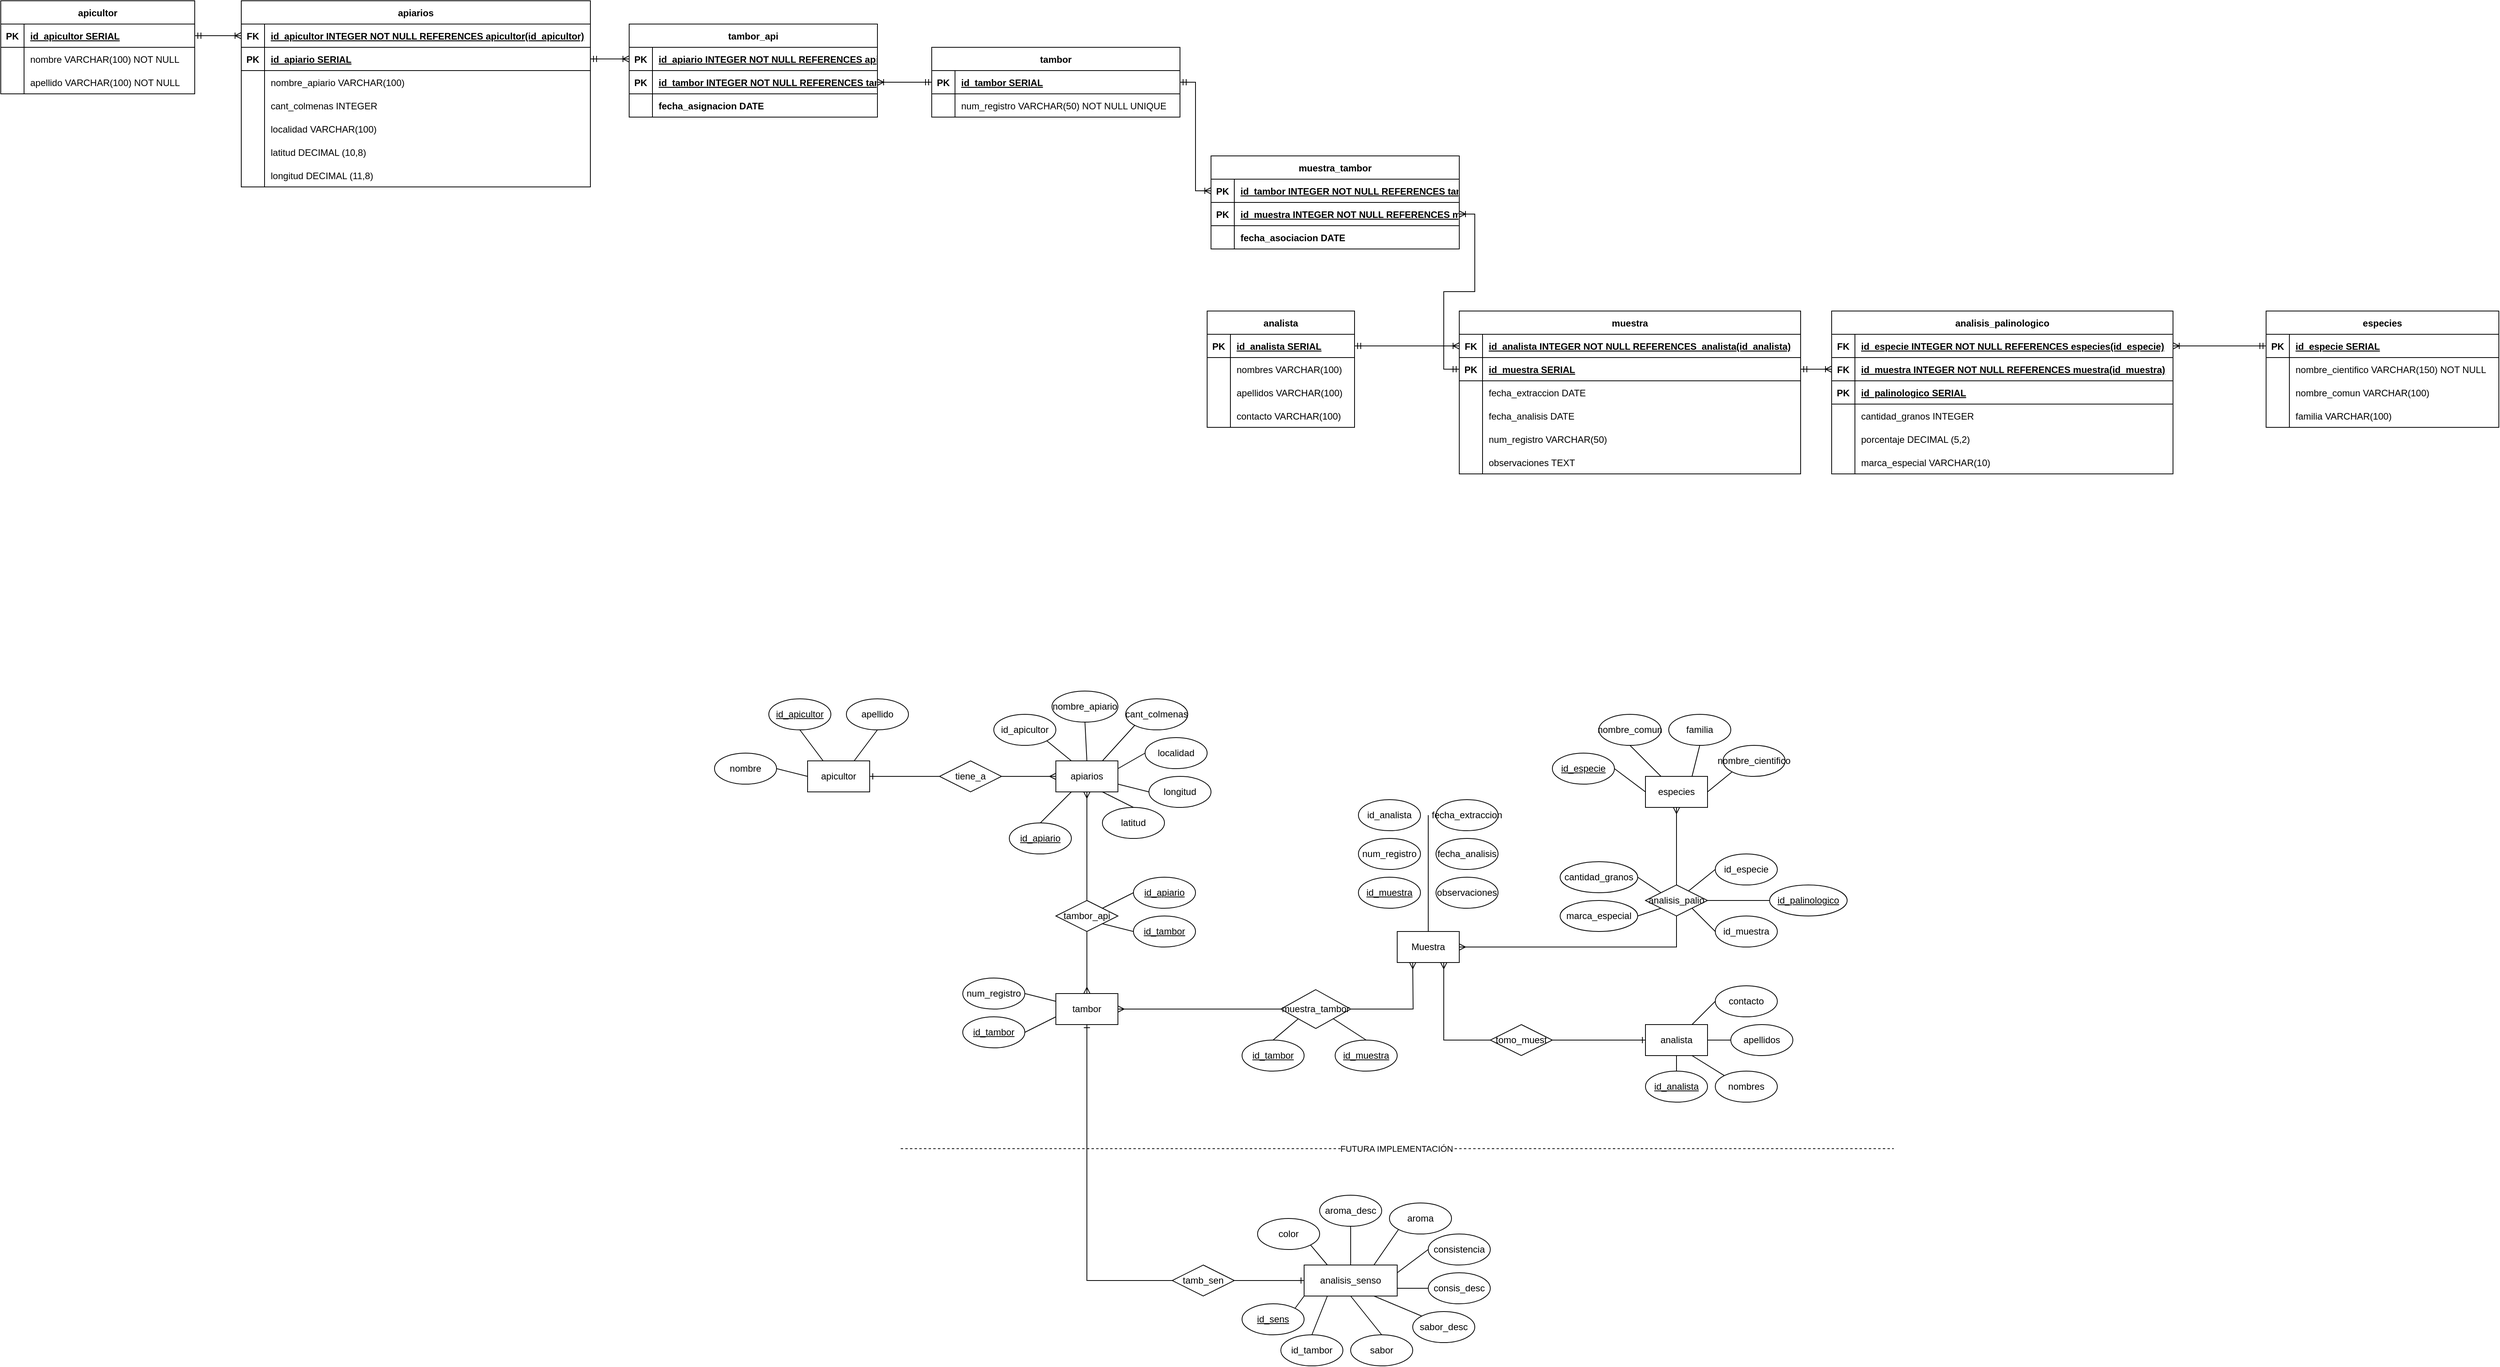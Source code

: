 <mxfile version="27.0.9">
  <diagram id="R2lEEEUBdFMjLlhIrx00" name="Page-1">
    <mxGraphModel dx="2406" dy="1449" grid="1" gridSize="10" guides="1" tooltips="1" connect="1" arrows="1" fold="1" page="1" pageScale="1" pageWidth="850" pageHeight="1100" math="0" shadow="0" extFonts="Permanent Marker^https://fonts.googleapis.com/css?family=Permanent+Marker">
      <root>
        <mxCell id="0" />
        <mxCell id="1" parent="0" />
        <mxCell id="2UJ9F-yyZZV8TtGCsO7B-1" value="especies" style="whiteSpace=wrap;html=1;align=center;" parent="1" vertex="1">
          <mxGeometry x="840" y="760" width="80" height="40" as="geometry" />
        </mxCell>
        <mxCell id="FHarEw_1w8gjIPrUUaQ0-25" value="" style="edgeStyle=orthogonalEdgeStyle;rounded=0;orthogonalLoop=1;jettySize=auto;html=1;entryX=0.5;entryY=1;entryDx=0;entryDy=0;startArrow=ERmany;startFill=0;endArrow=ERmany;endFill=0;exitX=1;exitY=0.5;exitDx=0;exitDy=0;" parent="1" source="2UJ9F-yyZZV8TtGCsO7B-2" edge="1">
          <mxGeometry relative="1" as="geometry">
            <mxPoint x="210" y="1060" as="sourcePoint" />
            <mxPoint x="540" y="1000" as="targetPoint" />
          </mxGeometry>
        </mxCell>
        <mxCell id="ieJBfIBitrrJD2SXiwdM-3" style="edgeStyle=orthogonalEdgeStyle;rounded=0;orthogonalLoop=1;jettySize=auto;html=1;entryX=0;entryY=0.5;entryDx=0;entryDy=0;startArrow=ERone;startFill=0;endArrow=ERone;endFill=0;" parent="1" source="2UJ9F-yyZZV8TtGCsO7B-2" target="ieJBfIBitrrJD2SXiwdM-2" edge="1">
          <mxGeometry relative="1" as="geometry">
            <Array as="points">
              <mxPoint x="120" y="1410" />
            </Array>
          </mxGeometry>
        </mxCell>
        <mxCell id="2UJ9F-yyZZV8TtGCsO7B-2" value="tambor" style="whiteSpace=wrap;html=1;align=center;" parent="1" vertex="1">
          <mxGeometry x="80" y="1040" width="80" height="40" as="geometry" />
        </mxCell>
        <mxCell id="ut1FgxLM1IVdskiY2yRH-5" style="edgeStyle=orthogonalEdgeStyle;rounded=0;orthogonalLoop=1;jettySize=auto;html=1;entryX=0;entryY=0.5;entryDx=0;entryDy=0;endArrow=ERone;endFill=0;startArrow=ERmany;startFill=0;" parent="1" source="2UJ9F-yyZZV8TtGCsO7B-3" target="ut1FgxLM1IVdskiY2yRH-4" edge="1">
          <mxGeometry relative="1" as="geometry">
            <Array as="points">
              <mxPoint x="580" y="1100" />
            </Array>
          </mxGeometry>
        </mxCell>
        <mxCell id="2UJ9F-yyZZV8TtGCsO7B-3" value="Muestra" style="whiteSpace=wrap;html=1;align=center;" parent="1" vertex="1">
          <mxGeometry x="520" y="960" width="80" height="40" as="geometry" />
        </mxCell>
        <mxCell id="FHarEw_1w8gjIPrUUaQ0-11" value="id_especie" style="ellipse;whiteSpace=wrap;html=1;align=center;fontStyle=4;" parent="1" vertex="1">
          <mxGeometry x="720" y="730" width="80" height="40" as="geometry" />
        </mxCell>
        <mxCell id="FHarEw_1w8gjIPrUUaQ0-12" value="nombre_comun" style="ellipse;whiteSpace=wrap;html=1;align=center;" parent="1" vertex="1">
          <mxGeometry x="780" y="680" width="80" height="40" as="geometry" />
        </mxCell>
        <mxCell id="FHarEw_1w8gjIPrUUaQ0-13" value="familia" style="ellipse;whiteSpace=wrap;html=1;align=center;" parent="1" vertex="1">
          <mxGeometry x="870" y="680" width="80" height="40" as="geometry" />
        </mxCell>
        <mxCell id="FHarEw_1w8gjIPrUUaQ0-17" value="" style="endArrow=none;html=1;rounded=0;entryX=0;entryY=0.5;entryDx=0;entryDy=0;exitX=1;exitY=0.5;exitDx=0;exitDy=0;" parent="1" source="FHarEw_1w8gjIPrUUaQ0-11" target="2UJ9F-yyZZV8TtGCsO7B-1" edge="1">
          <mxGeometry relative="1" as="geometry">
            <mxPoint x="820" y="720" as="sourcePoint" />
            <mxPoint x="980" y="720" as="targetPoint" />
          </mxGeometry>
        </mxCell>
        <mxCell id="FHarEw_1w8gjIPrUUaQ0-18" value="" style="endArrow=none;html=1;rounded=0;entryX=0.25;entryY=0;entryDx=0;entryDy=0;exitX=0.5;exitY=1;exitDx=0;exitDy=0;" parent="1" source="FHarEw_1w8gjIPrUUaQ0-12" target="2UJ9F-yyZZV8TtGCsO7B-1" edge="1">
          <mxGeometry relative="1" as="geometry">
            <mxPoint x="820" y="760" as="sourcePoint" />
            <mxPoint x="860" y="790" as="targetPoint" />
          </mxGeometry>
        </mxCell>
        <mxCell id="FHarEw_1w8gjIPrUUaQ0-19" value="" style="endArrow=none;html=1;rounded=0;entryX=0.75;entryY=0;entryDx=0;entryDy=0;exitX=0.5;exitY=1;exitDx=0;exitDy=0;" parent="1" source="FHarEw_1w8gjIPrUUaQ0-13" target="2UJ9F-yyZZV8TtGCsO7B-1" edge="1">
          <mxGeometry relative="1" as="geometry">
            <mxPoint x="970" y="730" as="sourcePoint" />
            <mxPoint x="1010" y="760" as="targetPoint" />
          </mxGeometry>
        </mxCell>
        <mxCell id="FHarEw_1w8gjIPrUUaQ0-22" value="" style="endArrow=none;html=1;rounded=0;entryX=1;entryY=0.5;entryDx=0;entryDy=0;exitX=0;exitY=0.75;exitDx=0;exitDy=0;" parent="1" source="2UJ9F-yyZZV8TtGCsO7B-2" target="IORpXrqYH4g0OpjPxt7b-13" edge="1">
          <mxGeometry relative="1" as="geometry">
            <mxPoint x="250" y="900" as="sourcePoint" />
            <mxPoint x="-330.0" y="1060" as="targetPoint" />
          </mxGeometry>
        </mxCell>
        <mxCell id="FHarEw_1w8gjIPrUUaQ0-23" value="muestra_tambor" style="shape=rhombus;perimeter=rhombusPerimeter;whiteSpace=wrap;html=1;align=center;" parent="1" vertex="1">
          <mxGeometry x="370" y="1035" width="90" height="50" as="geometry" />
        </mxCell>
        <mxCell id="FHarEw_1w8gjIPrUUaQ0-30" value="fecha_extraccion" style="ellipse;whiteSpace=wrap;html=1;align=center;" parent="1" vertex="1">
          <mxGeometry x="570" y="790" width="80" height="40" as="geometry" />
        </mxCell>
        <mxCell id="FHarEw_1w8gjIPrUUaQ0-32" value="&lt;u&gt;id_muestra&lt;/u&gt;" style="ellipse;whiteSpace=wrap;html=1;align=center;" parent="1" vertex="1">
          <mxGeometry x="470" y="890" width="80" height="40" as="geometry" />
        </mxCell>
        <mxCell id="FHarEw_1w8gjIPrUUaQ0-40" value="observaciones" style="ellipse;whiteSpace=wrap;html=1;align=center;" parent="1" vertex="1">
          <mxGeometry x="570" y="890" width="80" height="40" as="geometry" />
        </mxCell>
        <mxCell id="FHarEw_1w8gjIPrUUaQ0-44" value="" style="endArrow=none;html=1;rounded=0;exitX=0.5;exitY=0;exitDx=0;exitDy=0;" parent="1" source="2UJ9F-yyZZV8TtGCsO7B-3" edge="1">
          <mxGeometry relative="1" as="geometry">
            <mxPoint x="650" y="940" as="sourcePoint" />
            <mxPoint x="560" y="810" as="targetPoint" />
          </mxGeometry>
        </mxCell>
        <mxCell id="FHarEw_1w8gjIPrUUaQ0-56" value="fecha_analisis" style="ellipse;whiteSpace=wrap;html=1;align=center;" parent="1" vertex="1">
          <mxGeometry x="570" y="840" width="80" height="40" as="geometry" />
        </mxCell>
        <mxCell id="FHarEw_1w8gjIPrUUaQ0-57" value="num_registro" style="ellipse;whiteSpace=wrap;html=1;align=center;" parent="1" vertex="1">
          <mxGeometry x="470" y="840" width="80" height="40" as="geometry" />
        </mxCell>
        <mxCell id="IORpXrqYH4g0OpjPxt7b-17" style="edgeStyle=orthogonalEdgeStyle;rounded=0;orthogonalLoop=1;jettySize=auto;html=1;entryX=0.5;entryY=0;entryDx=0;entryDy=0;startArrow=ERmany;startFill=0;endArrow=ERmany;endFill=0;" parent="1" source="FHarEw_1w8gjIPrUUaQ0-66" target="2UJ9F-yyZZV8TtGCsO7B-2" edge="1">
          <mxGeometry relative="1" as="geometry" />
        </mxCell>
        <mxCell id="FHarEw_1w8gjIPrUUaQ0-66" value="apiarios" style="whiteSpace=wrap;html=1;align=center;" parent="1" vertex="1">
          <mxGeometry x="80" y="740" width="80" height="40" as="geometry" />
        </mxCell>
        <mxCell id="FHarEw_1w8gjIPrUUaQ0-67" value="id_apiario" style="ellipse;whiteSpace=wrap;html=1;align=center;fontStyle=4;" parent="1" vertex="1">
          <mxGeometry x="20" y="820" width="80" height="40" as="geometry" />
        </mxCell>
        <mxCell id="FHarEw_1w8gjIPrUUaQ0-68" value="id_apicultor" style="ellipse;whiteSpace=wrap;html=1;align=center;" parent="1" vertex="1">
          <mxGeometry y="680" width="80" height="40" as="geometry" />
        </mxCell>
        <mxCell id="FHarEw_1w8gjIPrUUaQ0-69" value="nombre_apiario" style="ellipse;whiteSpace=wrap;html=1;align=center;" parent="1" vertex="1">
          <mxGeometry x="75" y="650" width="85" height="40" as="geometry" />
        </mxCell>
        <mxCell id="FHarEw_1w8gjIPrUUaQ0-70" value="" style="endArrow=none;html=1;rounded=0;entryX=0.25;entryY=1;entryDx=0;entryDy=0;exitX=0.5;exitY=0;exitDx=0;exitDy=0;" parent="1" source="FHarEw_1w8gjIPrUUaQ0-67" target="FHarEw_1w8gjIPrUUaQ0-66" edge="1">
          <mxGeometry relative="1" as="geometry">
            <mxPoint x="60" y="700" as="sourcePoint" />
            <mxPoint x="220" y="700" as="targetPoint" />
          </mxGeometry>
        </mxCell>
        <mxCell id="FHarEw_1w8gjIPrUUaQ0-71" value="" style="endArrow=none;html=1;rounded=0;entryX=0.25;entryY=0;entryDx=0;entryDy=0;exitX=1;exitY=1;exitDx=0;exitDy=0;" parent="1" source="FHarEw_1w8gjIPrUUaQ0-68" target="FHarEw_1w8gjIPrUUaQ0-66" edge="1">
          <mxGeometry relative="1" as="geometry">
            <mxPoint x="60" y="740" as="sourcePoint" />
            <mxPoint x="100" y="770" as="targetPoint" />
          </mxGeometry>
        </mxCell>
        <mxCell id="FHarEw_1w8gjIPrUUaQ0-72" value="" style="endArrow=none;html=1;rounded=0;entryX=0.5;entryY=0;entryDx=0;entryDy=0;exitX=0.5;exitY=1;exitDx=0;exitDy=0;" parent="1" source="FHarEw_1w8gjIPrUUaQ0-69" target="FHarEw_1w8gjIPrUUaQ0-66" edge="1">
          <mxGeometry relative="1" as="geometry">
            <mxPoint x="210" y="710" as="sourcePoint" />
            <mxPoint x="250" y="740" as="targetPoint" />
          </mxGeometry>
        </mxCell>
        <mxCell id="FHarEw_1w8gjIPrUUaQ0-74" value="tambor_api" style="shape=rhombus;perimeter=rhombusPerimeter;whiteSpace=wrap;html=1;align=center;" parent="1" vertex="1">
          <mxGeometry x="80" y="920" width="80" height="40" as="geometry" />
        </mxCell>
        <mxCell id="FHarEw_1w8gjIPrUUaQ0-78" value="cant_colmenas" style="ellipse;whiteSpace=wrap;html=1;align=center;" parent="1" vertex="1">
          <mxGeometry x="170" y="660" width="80" height="40" as="geometry" />
        </mxCell>
        <mxCell id="FHarEw_1w8gjIPrUUaQ0-79" value="longitud" style="ellipse;whiteSpace=wrap;html=1;align=center;" parent="1" vertex="1">
          <mxGeometry x="200" y="760" width="80" height="40" as="geometry" />
        </mxCell>
        <mxCell id="FHarEw_1w8gjIPrUUaQ0-80" value="" style="endArrow=none;html=1;rounded=0;entryX=0.75;entryY=0;entryDx=0;entryDy=0;exitX=0;exitY=1;exitDx=0;exitDy=0;" parent="1" source="FHarEw_1w8gjIPrUUaQ0-78" target="FHarEw_1w8gjIPrUUaQ0-66" edge="1">
          <mxGeometry relative="1" as="geometry">
            <mxPoint x="105" y="700" as="sourcePoint" />
            <mxPoint x="135" y="770" as="targetPoint" />
          </mxGeometry>
        </mxCell>
        <mxCell id="FHarEw_1w8gjIPrUUaQ0-81" value="" style="endArrow=none;html=1;rounded=0;exitX=0;exitY=0.5;exitDx=0;exitDy=0;entryX=1;entryY=0.75;entryDx=0;entryDy=0;" parent="1" source="FHarEw_1w8gjIPrUUaQ0-79" target="FHarEw_1w8gjIPrUUaQ0-66" edge="1">
          <mxGeometry relative="1" as="geometry">
            <mxPoint x="205" y="780" as="sourcePoint" />
            <mxPoint x="170" y="760" as="targetPoint" />
          </mxGeometry>
        </mxCell>
        <mxCell id="FHarEw_1w8gjIPrUUaQ0-89" value="" style="endArrow=none;html=1;rounded=0;exitX=0.25;exitY=0;exitDx=0;exitDy=0;entryX=1;entryY=1;entryDx=0;entryDy=0;" parent="1" source="ieJBfIBitrrJD2SXiwdM-2" target="ieJBfIBitrrJD2SXiwdM-12" edge="1">
          <mxGeometry relative="1" as="geometry">
            <mxPoint x="640" y="1240" as="sourcePoint" />
            <mxPoint x="520" y="1250" as="targetPoint" />
          </mxGeometry>
        </mxCell>
        <mxCell id="FHarEw_1w8gjIPrUUaQ0-91" value="id_especie" style="ellipse;whiteSpace=wrap;html=1;align=center;" parent="1" vertex="1">
          <mxGeometry x="930" y="860" width="80" height="40" as="geometry" />
        </mxCell>
        <mxCell id="FHarEw_1w8gjIPrUUaQ0-92" value="" style="endArrow=none;html=1;rounded=0;exitX=0.675;exitY=0.225;exitDx=0;exitDy=0;entryX=0;entryY=0.5;entryDx=0;entryDy=0;exitPerimeter=0;" parent="1" source="FHarEw_1w8gjIPrUUaQ0-98" target="FHarEw_1w8gjIPrUUaQ0-91" edge="1">
          <mxGeometry relative="1" as="geometry">
            <mxPoint x="900" y="870" as="sourcePoint" />
            <mxPoint x="1040" y="930" as="targetPoint" />
          </mxGeometry>
        </mxCell>
        <mxCell id="FHarEw_1w8gjIPrUUaQ0-102" style="edgeStyle=orthogonalEdgeStyle;rounded=0;orthogonalLoop=1;jettySize=auto;html=1;entryX=1;entryY=0.5;entryDx=0;entryDy=0;endArrow=ERmany;endFill=0;startArrow=ERmany;startFill=0;" parent="1" target="2UJ9F-yyZZV8TtGCsO7B-3" edge="1">
          <mxGeometry relative="1" as="geometry">
            <mxPoint x="880" y="800" as="sourcePoint" />
            <mxPoint x="880" y="960" as="targetPoint" />
            <Array as="points">
              <mxPoint x="880" y="980" />
            </Array>
          </mxGeometry>
        </mxCell>
        <mxCell id="FHarEw_1w8gjIPrUUaQ0-97" value="&lt;u&gt;id_palinologico&lt;/u&gt;" style="ellipse;whiteSpace=wrap;html=1;align=center;" parent="1" vertex="1">
          <mxGeometry x="1000" y="900" width="100" height="40" as="geometry" />
        </mxCell>
        <mxCell id="FHarEw_1w8gjIPrUUaQ0-98" value="analisis_palio" style="shape=rhombus;perimeter=rhombusPerimeter;whiteSpace=wrap;html=1;align=center;" parent="1" vertex="1">
          <mxGeometry x="840" y="900" width="80" height="40" as="geometry" />
        </mxCell>
        <mxCell id="FHarEw_1w8gjIPrUUaQ0-99" value="" style="endArrow=none;html=1;rounded=0;entryX=1;entryY=0.5;entryDx=0;entryDy=0;exitX=0;exitY=0.5;exitDx=0;exitDy=0;" parent="1" source="FHarEw_1w8gjIPrUUaQ0-97" target="FHarEw_1w8gjIPrUUaQ0-98" edge="1">
          <mxGeometry relative="1" as="geometry">
            <mxPoint x="950" y="850" as="sourcePoint" />
            <mxPoint x="920" y="910" as="targetPoint" />
          </mxGeometry>
        </mxCell>
        <mxCell id="FHarEw_1w8gjIPrUUaQ0-106" value="" style="endArrow=none;html=1;rounded=0;entryX=0;entryY=0;entryDx=0;entryDy=0;exitX=1;exitY=0.5;exitDx=0;exitDy=0;" parent="1" source="FHarEw_1w8gjIPrUUaQ0-107" target="FHarEw_1w8gjIPrUUaQ0-98" edge="1">
          <mxGeometry relative="1" as="geometry">
            <mxPoint x="800.0" y="880" as="sourcePoint" />
            <mxPoint x="840" y="880" as="targetPoint" />
          </mxGeometry>
        </mxCell>
        <mxCell id="FHarEw_1w8gjIPrUUaQ0-107" value="cantidad_granos" style="ellipse;whiteSpace=wrap;html=1;align=center;" parent="1" vertex="1">
          <mxGeometry x="730" y="870" width="100" height="40" as="geometry" />
        </mxCell>
        <mxCell id="ieJBfIBitrrJD2SXiwdM-1" value="tamb_sen" style="shape=rhombus;perimeter=rhombusPerimeter;whiteSpace=wrap;html=1;align=center;" parent="1" vertex="1">
          <mxGeometry x="230" y="1390" width="80" height="40" as="geometry" />
        </mxCell>
        <mxCell id="ieJBfIBitrrJD2SXiwdM-2" value="analisis_senso" style="whiteSpace=wrap;html=1;align=center;" parent="1" vertex="1">
          <mxGeometry x="400" y="1390" width="120" height="40" as="geometry" />
        </mxCell>
        <mxCell id="ieJBfIBitrrJD2SXiwdM-4" value="id_sens" style="ellipse;whiteSpace=wrap;html=1;align=center;fontStyle=4;" parent="1" vertex="1">
          <mxGeometry x="320" y="1440" width="80" height="40" as="geometry" />
        </mxCell>
        <mxCell id="ieJBfIBitrrJD2SXiwdM-5" value="id_tambor" style="ellipse;whiteSpace=wrap;html=1;align=center;" parent="1" vertex="1">
          <mxGeometry x="370" y="1480" width="80" height="40" as="geometry" />
        </mxCell>
        <mxCell id="ieJBfIBitrrJD2SXiwdM-6" value="" style="endArrow=none;html=1;rounded=0;exitX=0;exitY=1;exitDx=0;exitDy=0;entryX=1;entryY=0;entryDx=0;entryDy=0;" parent="1" source="ieJBfIBitrrJD2SXiwdM-2" target="ieJBfIBitrrJD2SXiwdM-4" edge="1">
          <mxGeometry relative="1" as="geometry">
            <mxPoint x="570" y="1380" as="sourcePoint" />
            <mxPoint x="632" y="1426" as="targetPoint" />
          </mxGeometry>
        </mxCell>
        <mxCell id="ieJBfIBitrrJD2SXiwdM-7" value="" style="endArrow=none;html=1;rounded=0;exitX=0.25;exitY=1;exitDx=0;exitDy=0;entryX=0.5;entryY=0;entryDx=0;entryDy=0;" parent="1" source="ieJBfIBitrrJD2SXiwdM-2" target="ieJBfIBitrrJD2SXiwdM-5" edge="1">
          <mxGeometry relative="1" as="geometry">
            <mxPoint x="640" y="1370" as="sourcePoint" />
            <mxPoint x="702" y="1416" as="targetPoint" />
          </mxGeometry>
        </mxCell>
        <mxCell id="ieJBfIBitrrJD2SXiwdM-8" value="sabor_desc" style="ellipse;whiteSpace=wrap;html=1;align=center;" parent="1" vertex="1">
          <mxGeometry x="540" y="1450" width="80" height="40" as="geometry" />
        </mxCell>
        <mxCell id="ieJBfIBitrrJD2SXiwdM-9" value="sabor" style="ellipse;whiteSpace=wrap;html=1;align=center;" parent="1" vertex="1">
          <mxGeometry x="460" y="1480" width="80" height="40" as="geometry" />
        </mxCell>
        <mxCell id="ieJBfIBitrrJD2SXiwdM-10" value="aroma" style="ellipse;whiteSpace=wrap;html=1;align=center;" parent="1" vertex="1">
          <mxGeometry x="510" y="1310" width="80" height="40" as="geometry" />
        </mxCell>
        <mxCell id="ieJBfIBitrrJD2SXiwdM-11" value="aroma_desc" style="ellipse;whiteSpace=wrap;html=1;align=center;" parent="1" vertex="1">
          <mxGeometry x="420" y="1300" width="80" height="40" as="geometry" />
        </mxCell>
        <mxCell id="ieJBfIBitrrJD2SXiwdM-12" value="color" style="ellipse;whiteSpace=wrap;html=1;align=center;" parent="1" vertex="1">
          <mxGeometry x="340" y="1330" width="80" height="40" as="geometry" />
        </mxCell>
        <mxCell id="LOEWXdQoFzKzdT3Kg7No-1" value="" style="endArrow=none;html=1;rounded=0;exitX=0.5;exitY=0;exitDx=0;exitDy=0;entryX=0.5;entryY=1;entryDx=0;entryDy=0;" parent="1" source="ieJBfIBitrrJD2SXiwdM-2" target="ieJBfIBitrrJD2SXiwdM-11" edge="1">
          <mxGeometry relative="1" as="geometry">
            <mxPoint x="490" y="1390" as="sourcePoint" />
            <mxPoint x="480" y="1350" as="targetPoint" />
          </mxGeometry>
        </mxCell>
        <mxCell id="LOEWXdQoFzKzdT3Kg7No-2" value="" style="endArrow=none;html=1;rounded=0;exitX=0.75;exitY=0;exitDx=0;exitDy=0;entryX=0;entryY=1;entryDx=0;entryDy=0;" parent="1" source="ieJBfIBitrrJD2SXiwdM-2" target="ieJBfIBitrrJD2SXiwdM-10" edge="1">
          <mxGeometry relative="1" as="geometry">
            <mxPoint x="490" y="1406" as="sourcePoint" />
            <mxPoint x="532" y="1370" as="targetPoint" />
          </mxGeometry>
        </mxCell>
        <mxCell id="LOEWXdQoFzKzdT3Kg7No-3" value="" style="endArrow=none;html=1;rounded=0;exitX=0;exitY=0;exitDx=0;exitDy=0;entryX=0.75;entryY=1;entryDx=0;entryDy=0;" parent="1" source="ieJBfIBitrrJD2SXiwdM-8" target="ieJBfIBitrrJD2SXiwdM-2" edge="1">
          <mxGeometry relative="1" as="geometry">
            <mxPoint x="510" y="1476" as="sourcePoint" />
            <mxPoint x="552" y="1440" as="targetPoint" />
          </mxGeometry>
        </mxCell>
        <mxCell id="LOEWXdQoFzKzdT3Kg7No-4" value="" style="endArrow=none;html=1;rounded=0;exitX=0.5;exitY=0;exitDx=0;exitDy=0;entryX=0.5;entryY=1;entryDx=0;entryDy=0;" parent="1" source="ieJBfIBitrrJD2SXiwdM-9" target="ieJBfIBitrrJD2SXiwdM-2" edge="1">
          <mxGeometry relative="1" as="geometry">
            <mxPoint x="490" y="1496" as="sourcePoint" />
            <mxPoint x="532" y="1460" as="targetPoint" />
          </mxGeometry>
        </mxCell>
        <mxCell id="LOEWXdQoFzKzdT3Kg7No-6" value="consistencia" style="ellipse;whiteSpace=wrap;html=1;align=center;" parent="1" vertex="1">
          <mxGeometry x="560" y="1350" width="80" height="40" as="geometry" />
        </mxCell>
        <mxCell id="LOEWXdQoFzKzdT3Kg7No-7" value="" style="endArrow=none;html=1;rounded=0;entryX=0;entryY=0.5;entryDx=0;entryDy=0;exitX=1;exitY=0.25;exitDx=0;exitDy=0;" parent="1" source="ieJBfIBitrrJD2SXiwdM-2" target="LOEWXdQoFzKzdT3Kg7No-6" edge="1">
          <mxGeometry relative="1" as="geometry">
            <mxPoint x="660" y="1410" as="sourcePoint" />
            <mxPoint x="512" y="1360" as="targetPoint" />
          </mxGeometry>
        </mxCell>
        <mxCell id="LOEWXdQoFzKzdT3Kg7No-8" value="consis_desc" style="ellipse;whiteSpace=wrap;html=1;align=center;" parent="1" vertex="1">
          <mxGeometry x="560" y="1400" width="80" height="40" as="geometry" />
        </mxCell>
        <mxCell id="LOEWXdQoFzKzdT3Kg7No-9" value="" style="endArrow=none;html=1;rounded=0;exitX=0;exitY=0.5;exitDx=0;exitDy=0;entryX=1;entryY=0.75;entryDx=0;entryDy=0;" parent="1" source="LOEWXdQoFzKzdT3Kg7No-8" target="ieJBfIBitrrJD2SXiwdM-2" edge="1">
          <mxGeometry relative="1" as="geometry">
            <mxPoint x="552" y="1516" as="sourcePoint" />
            <mxPoint x="520" y="1450" as="targetPoint" />
          </mxGeometry>
        </mxCell>
        <mxCell id="LOEWXdQoFzKzdT3Kg7No-14" value="nombre_cientifico" style="ellipse;whiteSpace=wrap;html=1;align=center;" parent="1" vertex="1">
          <mxGeometry x="940" y="720" width="80" height="40" as="geometry" />
        </mxCell>
        <mxCell id="LOEWXdQoFzKzdT3Kg7No-15" value="" style="endArrow=none;html=1;rounded=0;entryX=1;entryY=0.5;entryDx=0;entryDy=0;exitX=0;exitY=1;exitDx=0;exitDy=0;" parent="1" source="LOEWXdQoFzKzdT3Kg7No-14" target="2UJ9F-yyZZV8TtGCsO7B-1" edge="1">
          <mxGeometry relative="1" as="geometry">
            <mxPoint x="910" y="740" as="sourcePoint" />
            <mxPoint x="900" y="780" as="targetPoint" />
          </mxGeometry>
        </mxCell>
        <mxCell id="LOEWXdQoFzKzdT3Kg7No-17" value="&lt;u&gt;id_muestra&lt;/u&gt;" style="ellipse;whiteSpace=wrap;html=1;align=center;" parent="1" vertex="1">
          <mxGeometry x="440" y="1100" width="80" height="40" as="geometry" />
        </mxCell>
        <mxCell id="LOEWXdQoFzKzdT3Kg7No-19" value="" style="endArrow=none;html=1;rounded=0;exitX=0;exitY=1;exitDx=0;exitDy=0;entryX=0.5;entryY=0;entryDx=0;entryDy=0;" parent="1" source="FHarEw_1w8gjIPrUUaQ0-23" target="IORpXrqYH4g0OpjPxt7b-27" edge="1">
          <mxGeometry relative="1" as="geometry">
            <mxPoint x="400" y="1070" as="sourcePoint" />
            <mxPoint x="380" y="1100" as="targetPoint" />
          </mxGeometry>
        </mxCell>
        <mxCell id="LOEWXdQoFzKzdT3Kg7No-20" value="" style="endArrow=none;html=1;rounded=0;exitX=1;exitY=1;exitDx=0;exitDy=0;entryX=0.5;entryY=0;entryDx=0;entryDy=0;" parent="1" source="FHarEw_1w8gjIPrUUaQ0-23" target="LOEWXdQoFzKzdT3Kg7No-17" edge="1">
          <mxGeometry relative="1" as="geometry">
            <mxPoint x="470" y="1070" as="sourcePoint" />
            <mxPoint x="450" y="1100" as="targetPoint" />
          </mxGeometry>
        </mxCell>
        <mxCell id="IORpXrqYH4g0OpjPxt7b-13" value="id_tambor" style="ellipse;whiteSpace=wrap;html=1;align=center;fontStyle=4;" parent="1" vertex="1">
          <mxGeometry x="-40" y="1070" width="80" height="40" as="geometry" />
        </mxCell>
        <mxCell id="IORpXrqYH4g0OpjPxt7b-15" value="localidad" style="ellipse;whiteSpace=wrap;html=1;align=center;" parent="1" vertex="1">
          <mxGeometry x="195" y="710" width="80" height="40" as="geometry" />
        </mxCell>
        <mxCell id="IORpXrqYH4g0OpjPxt7b-16" value="" style="endArrow=none;html=1;rounded=0;exitX=0;exitY=0.5;exitDx=0;exitDy=0;entryX=1;entryY=0.25;entryDx=0;entryDy=0;" parent="1" source="IORpXrqYH4g0OpjPxt7b-15" target="FHarEw_1w8gjIPrUUaQ0-66" edge="1">
          <mxGeometry relative="1" as="geometry">
            <mxPoint x="222" y="730" as="sourcePoint" />
            <mxPoint x="170" y="750" as="targetPoint" />
          </mxGeometry>
        </mxCell>
        <mxCell id="IORpXrqYH4g0OpjPxt7b-19" value="&lt;u&gt;id_apiario&lt;/u&gt;" style="ellipse;whiteSpace=wrap;html=1;align=center;" parent="1" vertex="1">
          <mxGeometry x="180" y="890" width="80" height="40" as="geometry" />
        </mxCell>
        <mxCell id="IORpXrqYH4g0OpjPxt7b-21" value="" style="endArrow=none;html=1;rounded=0;entryX=1;entryY=0;entryDx=0;entryDy=0;exitX=0;exitY=0.5;exitDx=0;exitDy=0;" parent="1" source="IORpXrqYH4g0OpjPxt7b-19" target="FHarEw_1w8gjIPrUUaQ0-74" edge="1">
          <mxGeometry relative="1" as="geometry">
            <mxPoint x="185" y="960" as="sourcePoint" />
            <mxPoint x="155" y="960" as="targetPoint" />
          </mxGeometry>
        </mxCell>
        <mxCell id="IORpXrqYH4g0OpjPxt7b-23" style="edgeStyle=orthogonalEdgeStyle;rounded=0;orthogonalLoop=1;jettySize=auto;html=1;entryX=0;entryY=0.5;entryDx=0;entryDy=0;startArrow=ERone;startFill=0;endArrow=ERmany;endFill=0;" parent="1" source="IORpXrqYH4g0OpjPxt7b-22" target="FHarEw_1w8gjIPrUUaQ0-66" edge="1">
          <mxGeometry relative="1" as="geometry" />
        </mxCell>
        <mxCell id="IORpXrqYH4g0OpjPxt7b-22" value="apicultor" style="whiteSpace=wrap;html=1;align=center;" parent="1" vertex="1">
          <mxGeometry x="-240" y="740" width="80" height="40" as="geometry" />
        </mxCell>
        <mxCell id="IORpXrqYH4g0OpjPxt7b-24" value="&lt;u&gt;id_tambor&lt;/u&gt;" style="ellipse;whiteSpace=wrap;html=1;align=center;" parent="1" vertex="1">
          <mxGeometry x="180" y="940" width="80" height="40" as="geometry" />
        </mxCell>
        <mxCell id="IORpXrqYH4g0OpjPxt7b-25" value="" style="endArrow=none;html=1;rounded=0;entryX=1;entryY=1;entryDx=0;entryDy=0;exitX=0;exitY=0.5;exitDx=0;exitDy=0;" parent="1" source="IORpXrqYH4g0OpjPxt7b-24" target="FHarEw_1w8gjIPrUUaQ0-74" edge="1">
          <mxGeometry relative="1" as="geometry">
            <mxPoint x="190" y="920" as="sourcePoint" />
            <mxPoint x="170" y="950" as="targetPoint" />
          </mxGeometry>
        </mxCell>
        <mxCell id="IORpXrqYH4g0OpjPxt7b-27" value="&lt;u&gt;id_tambor&lt;/u&gt;" style="ellipse;whiteSpace=wrap;html=1;align=center;" parent="1" vertex="1">
          <mxGeometry x="320" y="1100" width="80" height="40" as="geometry" />
        </mxCell>
        <mxCell id="IORpXrqYH4g0OpjPxt7b-30" value="tiene_a" style="shape=rhombus;perimeter=rhombusPerimeter;whiteSpace=wrap;html=1;align=center;" parent="1" vertex="1">
          <mxGeometry x="-70" y="740" width="80" height="40" as="geometry" />
        </mxCell>
        <mxCell id="IORpXrqYH4g0OpjPxt7b-31" value="id_apicultor" style="ellipse;whiteSpace=wrap;html=1;align=center;fontStyle=4;" parent="1" vertex="1">
          <mxGeometry x="-290" y="660" width="80" height="40" as="geometry" />
        </mxCell>
        <mxCell id="IORpXrqYH4g0OpjPxt7b-32" value="apellido" style="ellipse;whiteSpace=wrap;html=1;align=center;" parent="1" vertex="1">
          <mxGeometry x="-190" y="660" width="80" height="40" as="geometry" />
        </mxCell>
        <mxCell id="IORpXrqYH4g0OpjPxt7b-33" value="" style="endArrow=none;html=1;rounded=0;entryX=0.25;entryY=0;entryDx=0;entryDy=0;exitX=0.5;exitY=1;exitDx=0;exitDy=0;" parent="1" source="IORpXrqYH4g0OpjPxt7b-31" target="IORpXrqYH4g0OpjPxt7b-22" edge="1">
          <mxGeometry relative="1" as="geometry">
            <mxPoint x="-290" y="725" as="sourcePoint" />
            <mxPoint x="-270" y="755" as="targetPoint" />
          </mxGeometry>
        </mxCell>
        <mxCell id="IORpXrqYH4g0OpjPxt7b-34" value="" style="endArrow=none;html=1;rounded=0;entryX=0.75;entryY=0;entryDx=0;entryDy=0;exitX=0.5;exitY=1;exitDx=0;exitDy=0;" parent="1" source="IORpXrqYH4g0OpjPxt7b-32" target="IORpXrqYH4g0OpjPxt7b-22" edge="1">
          <mxGeometry relative="1" as="geometry">
            <mxPoint x="-190" y="710" as="sourcePoint" />
            <mxPoint x="-170" y="740" as="targetPoint" />
          </mxGeometry>
        </mxCell>
        <mxCell id="IORpXrqYH4g0OpjPxt7b-35" value="marca_especial" style="ellipse;whiteSpace=wrap;html=1;align=center;" parent="1" vertex="1">
          <mxGeometry x="730" y="920" width="100" height="40" as="geometry" />
        </mxCell>
        <mxCell id="IORpXrqYH4g0OpjPxt7b-36" value="" style="endArrow=none;html=1;rounded=0;entryX=0;entryY=1;entryDx=0;entryDy=0;exitX=1;exitY=0.5;exitDx=0;exitDy=0;" parent="1" source="IORpXrqYH4g0OpjPxt7b-35" target="FHarEw_1w8gjIPrUUaQ0-98" edge="1">
          <mxGeometry relative="1" as="geometry">
            <mxPoint x="830" y="860" as="sourcePoint" />
            <mxPoint x="892" y="876" as="targetPoint" />
          </mxGeometry>
        </mxCell>
        <mxCell id="ut1FgxLM1IVdskiY2yRH-1" value="id_muestra" style="ellipse;whiteSpace=wrap;html=1;align=center;" parent="1" vertex="1">
          <mxGeometry x="930" y="940" width="80" height="40" as="geometry" />
        </mxCell>
        <mxCell id="ut1FgxLM1IVdskiY2yRH-3" value="" style="endArrow=none;html=1;rounded=0;exitX=0;exitY=0.5;exitDx=0;exitDy=0;entryX=1;entryY=1;entryDx=0;entryDy=0;" parent="1" source="ut1FgxLM1IVdskiY2yRH-1" target="FHarEw_1w8gjIPrUUaQ0-98" edge="1">
          <mxGeometry relative="1" as="geometry">
            <mxPoint x="900" y="1099" as="sourcePoint" />
            <mxPoint x="936" y="1070" as="targetPoint" />
          </mxGeometry>
        </mxCell>
        <mxCell id="ut1FgxLM1IVdskiY2yRH-4" value="analista" style="whiteSpace=wrap;html=1;align=center;" parent="1" vertex="1">
          <mxGeometry x="840" y="1080" width="80" height="40" as="geometry" />
        </mxCell>
        <mxCell id="ut1FgxLM1IVdskiY2yRH-6" value="id_analista" style="ellipse;whiteSpace=wrap;html=1;align=center;" parent="1" vertex="1">
          <mxGeometry x="470" y="790" width="80" height="40" as="geometry" />
        </mxCell>
        <mxCell id="ut1FgxLM1IVdskiY2yRH-7" value="tomo_muest" style="shape=rhombus;perimeter=rhombusPerimeter;whiteSpace=wrap;html=1;align=center;" parent="1" vertex="1">
          <mxGeometry x="640" y="1080" width="80" height="40" as="geometry" />
        </mxCell>
        <mxCell id="ut1FgxLM1IVdskiY2yRH-8" value="&lt;u&gt;id_analista&lt;/u&gt;" style="ellipse;whiteSpace=wrap;html=1;align=center;" parent="1" vertex="1">
          <mxGeometry x="840" y="1140" width="80" height="40" as="geometry" />
        </mxCell>
        <mxCell id="ut1FgxLM1IVdskiY2yRH-9" value="nombres" style="ellipse;whiteSpace=wrap;html=1;align=center;" parent="1" vertex="1">
          <mxGeometry x="930" y="1140" width="80" height="40" as="geometry" />
        </mxCell>
        <mxCell id="ut1FgxLM1IVdskiY2yRH-10" value="apellidos" style="ellipse;whiteSpace=wrap;html=1;align=center;" parent="1" vertex="1">
          <mxGeometry x="950" y="1080" width="80" height="40" as="geometry" />
        </mxCell>
        <mxCell id="ut1FgxLM1IVdskiY2yRH-11" value="contacto" style="ellipse;whiteSpace=wrap;html=1;align=center;" parent="1" vertex="1">
          <mxGeometry x="930" y="1030" width="80" height="40" as="geometry" />
        </mxCell>
        <mxCell id="ut1FgxLM1IVdskiY2yRH-12" value="" style="endArrow=none;html=1;rounded=0;exitX=0.5;exitY=0;exitDx=0;exitDy=0;entryX=0.5;entryY=1;entryDx=0;entryDy=0;" parent="1" source="ut1FgxLM1IVdskiY2yRH-8" target="ut1FgxLM1IVdskiY2yRH-4" edge="1">
          <mxGeometry relative="1" as="geometry">
            <mxPoint x="840" y="1160" as="sourcePoint" />
            <mxPoint x="810" y="1130" as="targetPoint" />
          </mxGeometry>
        </mxCell>
        <mxCell id="ut1FgxLM1IVdskiY2yRH-13" value="" style="endArrow=none;html=1;rounded=0;exitX=0.75;exitY=0;exitDx=0;exitDy=0;entryX=0;entryY=0.5;entryDx=0;entryDy=0;" parent="1" source="ut1FgxLM1IVdskiY2yRH-4" target="ut1FgxLM1IVdskiY2yRH-11" edge="1">
          <mxGeometry relative="1" as="geometry">
            <mxPoint x="900" y="1060" as="sourcePoint" />
            <mxPoint x="870" y="1030" as="targetPoint" />
          </mxGeometry>
        </mxCell>
        <mxCell id="ut1FgxLM1IVdskiY2yRH-14" value="" style="endArrow=none;html=1;rounded=0;exitX=0;exitY=0.5;exitDx=0;exitDy=0;entryX=1;entryY=0.5;entryDx=0;entryDy=0;" parent="1" source="ut1FgxLM1IVdskiY2yRH-10" target="ut1FgxLM1IVdskiY2yRH-4" edge="1">
          <mxGeometry relative="1" as="geometry">
            <mxPoint x="930" y="1080" as="sourcePoint" />
            <mxPoint x="900" y="1050" as="targetPoint" />
          </mxGeometry>
        </mxCell>
        <mxCell id="ut1FgxLM1IVdskiY2yRH-15" value="" style="endArrow=none;html=1;rounded=0;exitX=0;exitY=0;exitDx=0;exitDy=0;entryX=0.75;entryY=1;entryDx=0;entryDy=0;" parent="1" source="ut1FgxLM1IVdskiY2yRH-9" target="ut1FgxLM1IVdskiY2yRH-4" edge="1">
          <mxGeometry relative="1" as="geometry">
            <mxPoint x="930" y="1160" as="sourcePoint" />
            <mxPoint x="900" y="1130" as="targetPoint" />
          </mxGeometry>
        </mxCell>
        <mxCell id="25K-4Gzc3a5rJdkNa9CR-105" value="nombre" style="ellipse;whiteSpace=wrap;html=1;align=center;" parent="1" vertex="1">
          <mxGeometry x="-360" y="730" width="80" height="40" as="geometry" />
        </mxCell>
        <mxCell id="25K-4Gzc3a5rJdkNa9CR-106" value="" style="endArrow=none;html=1;rounded=0;entryX=0;entryY=0.5;entryDx=0;entryDy=0;exitX=1;exitY=0.5;exitDx=0;exitDy=0;" parent="1" source="25K-4Gzc3a5rJdkNa9CR-105" target="IORpXrqYH4g0OpjPxt7b-22" edge="1">
          <mxGeometry relative="1" as="geometry">
            <mxPoint x="-140" y="710" as="sourcePoint" />
            <mxPoint x="-170" y="750" as="targetPoint" />
          </mxGeometry>
        </mxCell>
        <mxCell id="25K-4Gzc3a5rJdkNa9CR-107" value="num_registro" style="ellipse;whiteSpace=wrap;html=1;align=center;" parent="1" vertex="1">
          <mxGeometry x="-40" y="1020" width="80" height="40" as="geometry" />
        </mxCell>
        <mxCell id="25K-4Gzc3a5rJdkNa9CR-108" value="" style="endArrow=none;html=1;rounded=0;entryX=1;entryY=0.5;entryDx=0;entryDy=0;exitX=0;exitY=0.25;exitDx=0;exitDy=0;" parent="1" source="2UJ9F-yyZZV8TtGCsO7B-2" target="25K-4Gzc3a5rJdkNa9CR-107" edge="1">
          <mxGeometry relative="1" as="geometry">
            <mxPoint x="92" y="1080" as="sourcePoint" />
            <mxPoint x="70" y="1086" as="targetPoint" />
          </mxGeometry>
        </mxCell>
        <mxCell id="25K-4Gzc3a5rJdkNa9CR-109" value="apicultor" style="shape=table;startSize=30;container=1;collapsible=1;childLayout=tableLayout;fixedRows=1;rowLines=0;fontStyle=1;align=center;resizeLast=1;" parent="1" vertex="1">
          <mxGeometry x="-1280" y="-240" width="250" height="120" as="geometry" />
        </mxCell>
        <mxCell id="25K-4Gzc3a5rJdkNa9CR-110" value="" style="shape=tableRow;horizontal=0;startSize=0;swimlaneHead=0;swimlaneBody=0;fillColor=none;collapsible=0;dropTarget=0;points=[[0,0.5],[1,0.5]];portConstraint=eastwest;strokeColor=inherit;top=0;left=0;right=0;bottom=1;" parent="25K-4Gzc3a5rJdkNa9CR-109" vertex="1">
          <mxGeometry y="30" width="250" height="30" as="geometry" />
        </mxCell>
        <mxCell id="25K-4Gzc3a5rJdkNa9CR-111" value="PK" style="shape=partialRectangle;overflow=hidden;connectable=0;fillColor=none;strokeColor=inherit;top=0;left=0;bottom=0;right=0;fontStyle=1;" parent="25K-4Gzc3a5rJdkNa9CR-110" vertex="1">
          <mxGeometry width="30" height="30" as="geometry">
            <mxRectangle width="30" height="30" as="alternateBounds" />
          </mxGeometry>
        </mxCell>
        <mxCell id="25K-4Gzc3a5rJdkNa9CR-112" value="id_apicultor SERIAL " style="shape=partialRectangle;overflow=hidden;connectable=0;fillColor=none;align=left;strokeColor=inherit;top=0;left=0;bottom=0;right=0;spacingLeft=6;fontStyle=5;" parent="25K-4Gzc3a5rJdkNa9CR-110" vertex="1">
          <mxGeometry x="30" width="220" height="30" as="geometry">
            <mxRectangle width="220" height="30" as="alternateBounds" />
          </mxGeometry>
        </mxCell>
        <mxCell id="25K-4Gzc3a5rJdkNa9CR-113" value="" style="shape=tableRow;horizontal=0;startSize=0;swimlaneHead=0;swimlaneBody=0;fillColor=none;collapsible=0;dropTarget=0;points=[[0,0.5],[1,0.5]];portConstraint=eastwest;strokeColor=inherit;top=0;left=0;right=0;bottom=0;" parent="25K-4Gzc3a5rJdkNa9CR-109" vertex="1">
          <mxGeometry y="60" width="250" height="30" as="geometry" />
        </mxCell>
        <mxCell id="25K-4Gzc3a5rJdkNa9CR-114" value="" style="shape=partialRectangle;overflow=hidden;connectable=0;fillColor=none;strokeColor=inherit;top=0;left=0;bottom=0;right=0;" parent="25K-4Gzc3a5rJdkNa9CR-113" vertex="1">
          <mxGeometry width="30" height="30" as="geometry">
            <mxRectangle width="30" height="30" as="alternateBounds" />
          </mxGeometry>
        </mxCell>
        <mxCell id="25K-4Gzc3a5rJdkNa9CR-115" value="nombre VARCHAR(100) NOT NULL" style="shape=partialRectangle;overflow=hidden;connectable=0;fillColor=none;align=left;strokeColor=inherit;top=0;left=0;bottom=0;right=0;spacingLeft=6;" parent="25K-4Gzc3a5rJdkNa9CR-113" vertex="1">
          <mxGeometry x="30" width="220" height="30" as="geometry">
            <mxRectangle width="220" height="30" as="alternateBounds" />
          </mxGeometry>
        </mxCell>
        <mxCell id="25K-4Gzc3a5rJdkNa9CR-116" value="" style="shape=tableRow;horizontal=0;startSize=0;swimlaneHead=0;swimlaneBody=0;fillColor=none;collapsible=0;dropTarget=0;points=[[0,0.5],[1,0.5]];portConstraint=eastwest;strokeColor=inherit;top=0;left=0;right=0;bottom=0;" parent="25K-4Gzc3a5rJdkNa9CR-109" vertex="1">
          <mxGeometry y="90" width="250" height="30" as="geometry" />
        </mxCell>
        <mxCell id="25K-4Gzc3a5rJdkNa9CR-117" value="" style="shape=partialRectangle;overflow=hidden;connectable=0;fillColor=none;strokeColor=inherit;top=0;left=0;bottom=0;right=0;" parent="25K-4Gzc3a5rJdkNa9CR-116" vertex="1">
          <mxGeometry width="30" height="30" as="geometry">
            <mxRectangle width="30" height="30" as="alternateBounds" />
          </mxGeometry>
        </mxCell>
        <mxCell id="25K-4Gzc3a5rJdkNa9CR-118" value="apellido VARCHAR(100) NOT NULL" style="shape=partialRectangle;overflow=hidden;connectable=0;fillColor=none;align=left;strokeColor=inherit;top=0;left=0;bottom=0;right=0;spacingLeft=6;" parent="25K-4Gzc3a5rJdkNa9CR-116" vertex="1">
          <mxGeometry x="30" width="220" height="30" as="geometry">
            <mxRectangle width="220" height="30" as="alternateBounds" />
          </mxGeometry>
        </mxCell>
        <mxCell id="25K-4Gzc3a5rJdkNa9CR-119" value="apiarios" style="shape=table;startSize=30;container=1;collapsible=1;childLayout=tableLayout;fixedRows=1;rowLines=0;fontStyle=1;align=center;resizeLast=1;" parent="1" vertex="1">
          <mxGeometry x="-970" y="-240" width="450" height="240" as="geometry" />
        </mxCell>
        <mxCell id="25K-4Gzc3a5rJdkNa9CR-120" value="" style="shape=tableRow;horizontal=0;startSize=0;swimlaneHead=0;swimlaneBody=0;fillColor=none;collapsible=0;dropTarget=0;points=[[0,0.5],[1,0.5]];portConstraint=eastwest;strokeColor=inherit;top=0;left=0;right=0;bottom=1;" parent="25K-4Gzc3a5rJdkNa9CR-119" vertex="1">
          <mxGeometry y="30" width="450" height="30" as="geometry" />
        </mxCell>
        <mxCell id="25K-4Gzc3a5rJdkNa9CR-121" value="FK" style="shape=partialRectangle;overflow=hidden;connectable=0;fillColor=none;strokeColor=inherit;top=0;left=0;bottom=0;right=0;fontStyle=1;" parent="25K-4Gzc3a5rJdkNa9CR-120" vertex="1">
          <mxGeometry width="30" height="30" as="geometry">
            <mxRectangle width="30" height="30" as="alternateBounds" />
          </mxGeometry>
        </mxCell>
        <mxCell id="25K-4Gzc3a5rJdkNa9CR-122" value="id_apicultor INTEGER NOT NULL REFERENCES apicultor(id_apicultor)" style="shape=partialRectangle;overflow=hidden;connectable=0;fillColor=none;align=left;strokeColor=inherit;top=0;left=0;bottom=0;right=0;spacingLeft=6;fontStyle=5;" parent="25K-4Gzc3a5rJdkNa9CR-120" vertex="1">
          <mxGeometry x="30" width="420" height="30" as="geometry">
            <mxRectangle width="420" height="30" as="alternateBounds" />
          </mxGeometry>
        </mxCell>
        <mxCell id="25K-4Gzc3a5rJdkNa9CR-123" value="" style="shape=tableRow;horizontal=0;startSize=0;swimlaneHead=0;swimlaneBody=0;fillColor=none;collapsible=0;dropTarget=0;points=[[0,0.5],[1,0.5]];portConstraint=eastwest;strokeColor=inherit;top=0;left=0;right=0;bottom=1;" parent="25K-4Gzc3a5rJdkNa9CR-119" vertex="1">
          <mxGeometry y="60" width="450" height="30" as="geometry" />
        </mxCell>
        <mxCell id="25K-4Gzc3a5rJdkNa9CR-124" value="PK" style="shape=partialRectangle;overflow=hidden;connectable=0;fillColor=none;strokeColor=inherit;top=0;left=0;bottom=0;right=0;fontStyle=1;" parent="25K-4Gzc3a5rJdkNa9CR-123" vertex="1">
          <mxGeometry width="30" height="30" as="geometry">
            <mxRectangle width="30" height="30" as="alternateBounds" />
          </mxGeometry>
        </mxCell>
        <mxCell id="25K-4Gzc3a5rJdkNa9CR-125" value="id_apiario SERIAL " style="shape=partialRectangle;overflow=hidden;connectable=0;fillColor=none;align=left;strokeColor=inherit;top=0;left=0;bottom=0;right=0;spacingLeft=6;fontStyle=5;" parent="25K-4Gzc3a5rJdkNa9CR-123" vertex="1">
          <mxGeometry x="30" width="420" height="30" as="geometry">
            <mxRectangle width="420" height="30" as="alternateBounds" />
          </mxGeometry>
        </mxCell>
        <mxCell id="25K-4Gzc3a5rJdkNa9CR-126" value="" style="shape=tableRow;horizontal=0;startSize=0;swimlaneHead=0;swimlaneBody=0;fillColor=none;collapsible=0;dropTarget=0;points=[[0,0.5],[1,0.5]];portConstraint=eastwest;strokeColor=inherit;top=0;left=0;right=0;bottom=0;" parent="25K-4Gzc3a5rJdkNa9CR-119" vertex="1">
          <mxGeometry y="90" width="450" height="30" as="geometry" />
        </mxCell>
        <mxCell id="25K-4Gzc3a5rJdkNa9CR-127" value="" style="shape=partialRectangle;overflow=hidden;connectable=0;fillColor=none;strokeColor=inherit;top=0;left=0;bottom=0;right=0;" parent="25K-4Gzc3a5rJdkNa9CR-126" vertex="1">
          <mxGeometry width="30" height="30" as="geometry">
            <mxRectangle width="30" height="30" as="alternateBounds" />
          </mxGeometry>
        </mxCell>
        <mxCell id="25K-4Gzc3a5rJdkNa9CR-128" value="nombre_apiario VARCHAR(100)" style="shape=partialRectangle;overflow=hidden;connectable=0;fillColor=none;align=left;strokeColor=inherit;top=0;left=0;bottom=0;right=0;spacingLeft=6;" parent="25K-4Gzc3a5rJdkNa9CR-126" vertex="1">
          <mxGeometry x="30" width="420" height="30" as="geometry">
            <mxRectangle width="420" height="30" as="alternateBounds" />
          </mxGeometry>
        </mxCell>
        <mxCell id="25K-4Gzc3a5rJdkNa9CR-129" value="" style="shape=tableRow;horizontal=0;startSize=0;swimlaneHead=0;swimlaneBody=0;fillColor=none;collapsible=0;dropTarget=0;points=[[0,0.5],[1,0.5]];portConstraint=eastwest;strokeColor=inherit;top=0;left=0;right=0;bottom=0;" parent="25K-4Gzc3a5rJdkNa9CR-119" vertex="1">
          <mxGeometry y="120" width="450" height="30" as="geometry" />
        </mxCell>
        <mxCell id="25K-4Gzc3a5rJdkNa9CR-130" value="" style="shape=partialRectangle;overflow=hidden;connectable=0;fillColor=none;strokeColor=inherit;top=0;left=0;bottom=0;right=0;" parent="25K-4Gzc3a5rJdkNa9CR-129" vertex="1">
          <mxGeometry width="30" height="30" as="geometry">
            <mxRectangle width="30" height="30" as="alternateBounds" />
          </mxGeometry>
        </mxCell>
        <mxCell id="25K-4Gzc3a5rJdkNa9CR-131" value="cant_colmenas INTEGER" style="shape=partialRectangle;overflow=hidden;connectable=0;fillColor=none;align=left;strokeColor=inherit;top=0;left=0;bottom=0;right=0;spacingLeft=6;" parent="25K-4Gzc3a5rJdkNa9CR-129" vertex="1">
          <mxGeometry x="30" width="420" height="30" as="geometry">
            <mxRectangle width="420" height="30" as="alternateBounds" />
          </mxGeometry>
        </mxCell>
        <mxCell id="25K-4Gzc3a5rJdkNa9CR-132" value="" style="shape=tableRow;horizontal=0;startSize=0;swimlaneHead=0;swimlaneBody=0;fillColor=none;collapsible=0;dropTarget=0;points=[[0,0.5],[1,0.5]];portConstraint=eastwest;strokeColor=inherit;top=0;left=0;right=0;bottom=0;" parent="25K-4Gzc3a5rJdkNa9CR-119" vertex="1">
          <mxGeometry y="150" width="450" height="30" as="geometry" />
        </mxCell>
        <mxCell id="25K-4Gzc3a5rJdkNa9CR-133" value="" style="shape=partialRectangle;overflow=hidden;connectable=0;fillColor=none;strokeColor=inherit;top=0;left=0;bottom=0;right=0;" parent="25K-4Gzc3a5rJdkNa9CR-132" vertex="1">
          <mxGeometry width="30" height="30" as="geometry">
            <mxRectangle width="30" height="30" as="alternateBounds" />
          </mxGeometry>
        </mxCell>
        <mxCell id="25K-4Gzc3a5rJdkNa9CR-134" value="localidad VARCHAR(100)" style="shape=partialRectangle;overflow=hidden;connectable=0;fillColor=none;align=left;strokeColor=inherit;top=0;left=0;bottom=0;right=0;spacingLeft=6;" parent="25K-4Gzc3a5rJdkNa9CR-132" vertex="1">
          <mxGeometry x="30" width="420" height="30" as="geometry">
            <mxRectangle width="420" height="30" as="alternateBounds" />
          </mxGeometry>
        </mxCell>
        <mxCell id="25K-4Gzc3a5rJdkNa9CR-135" value="" style="shape=tableRow;horizontal=0;startSize=0;swimlaneHead=0;swimlaneBody=0;fillColor=none;collapsible=0;dropTarget=0;points=[[0,0.5],[1,0.5]];portConstraint=eastwest;strokeColor=inherit;top=0;left=0;right=0;bottom=0;" parent="25K-4Gzc3a5rJdkNa9CR-119" vertex="1">
          <mxGeometry y="180" width="450" height="30" as="geometry" />
        </mxCell>
        <mxCell id="25K-4Gzc3a5rJdkNa9CR-136" value="" style="shape=partialRectangle;overflow=hidden;connectable=0;fillColor=none;strokeColor=inherit;top=0;left=0;bottom=0;right=0;" parent="25K-4Gzc3a5rJdkNa9CR-135" vertex="1">
          <mxGeometry width="30" height="30" as="geometry">
            <mxRectangle width="30" height="30" as="alternateBounds" />
          </mxGeometry>
        </mxCell>
        <mxCell id="25K-4Gzc3a5rJdkNa9CR-137" value="latitud DECIMAL (10,8)" style="shape=partialRectangle;overflow=hidden;connectable=0;fillColor=none;align=left;strokeColor=inherit;top=0;left=0;bottom=0;right=0;spacingLeft=6;" parent="25K-4Gzc3a5rJdkNa9CR-135" vertex="1">
          <mxGeometry x="30" width="420" height="30" as="geometry">
            <mxRectangle width="420" height="30" as="alternateBounds" />
          </mxGeometry>
        </mxCell>
        <mxCell id="25K-4Gzc3a5rJdkNa9CR-235" style="shape=tableRow;horizontal=0;startSize=0;swimlaneHead=0;swimlaneBody=0;fillColor=none;collapsible=0;dropTarget=0;points=[[0,0.5],[1,0.5]];portConstraint=eastwest;strokeColor=inherit;top=0;left=0;right=0;bottom=0;" parent="25K-4Gzc3a5rJdkNa9CR-119" vertex="1">
          <mxGeometry y="210" width="450" height="30" as="geometry" />
        </mxCell>
        <mxCell id="25K-4Gzc3a5rJdkNa9CR-236" style="shape=partialRectangle;overflow=hidden;connectable=0;fillColor=none;strokeColor=inherit;top=0;left=0;bottom=0;right=0;" parent="25K-4Gzc3a5rJdkNa9CR-235" vertex="1">
          <mxGeometry width="30" height="30" as="geometry">
            <mxRectangle width="30" height="30" as="alternateBounds" />
          </mxGeometry>
        </mxCell>
        <mxCell id="25K-4Gzc3a5rJdkNa9CR-237" value="longitud DECIMAL (11,8)" style="shape=partialRectangle;overflow=hidden;connectable=0;fillColor=none;align=left;strokeColor=inherit;top=0;left=0;bottom=0;right=0;spacingLeft=6;" parent="25K-4Gzc3a5rJdkNa9CR-235" vertex="1">
          <mxGeometry x="30" width="420" height="30" as="geometry">
            <mxRectangle width="420" height="30" as="alternateBounds" />
          </mxGeometry>
        </mxCell>
        <mxCell id="25K-4Gzc3a5rJdkNa9CR-138" value="tambor" style="shape=table;startSize=30;container=1;collapsible=1;childLayout=tableLayout;fixedRows=1;rowLines=0;fontStyle=1;align=center;resizeLast=1;" parent="1" vertex="1">
          <mxGeometry x="-80" y="-180" width="320" height="90" as="geometry" />
        </mxCell>
        <mxCell id="25K-4Gzc3a5rJdkNa9CR-139" value="" style="shape=tableRow;horizontal=0;startSize=0;swimlaneHead=0;swimlaneBody=0;fillColor=none;collapsible=0;dropTarget=0;points=[[0,0.5],[1,0.5]];portConstraint=eastwest;strokeColor=inherit;top=0;left=0;right=0;bottom=1;" parent="25K-4Gzc3a5rJdkNa9CR-138" vertex="1">
          <mxGeometry y="30" width="320" height="30" as="geometry" />
        </mxCell>
        <mxCell id="25K-4Gzc3a5rJdkNa9CR-140" value="PK" style="shape=partialRectangle;overflow=hidden;connectable=0;fillColor=none;strokeColor=inherit;top=0;left=0;bottom=0;right=0;fontStyle=1;" parent="25K-4Gzc3a5rJdkNa9CR-139" vertex="1">
          <mxGeometry width="30" height="30" as="geometry">
            <mxRectangle width="30" height="30" as="alternateBounds" />
          </mxGeometry>
        </mxCell>
        <mxCell id="25K-4Gzc3a5rJdkNa9CR-141" value="id_tambor SERIAL " style="shape=partialRectangle;overflow=hidden;connectable=0;fillColor=none;align=left;strokeColor=inherit;top=0;left=0;bottom=0;right=0;spacingLeft=6;fontStyle=5;" parent="25K-4Gzc3a5rJdkNa9CR-139" vertex="1">
          <mxGeometry x="30" width="290" height="30" as="geometry">
            <mxRectangle width="290" height="30" as="alternateBounds" />
          </mxGeometry>
        </mxCell>
        <mxCell id="25K-4Gzc3a5rJdkNa9CR-142" value="" style="shape=tableRow;horizontal=0;startSize=0;swimlaneHead=0;swimlaneBody=0;fillColor=none;collapsible=0;dropTarget=0;points=[[0,0.5],[1,0.5]];portConstraint=eastwest;strokeColor=inherit;top=0;left=0;right=0;bottom=0;" parent="25K-4Gzc3a5rJdkNa9CR-138" vertex="1">
          <mxGeometry y="60" width="320" height="30" as="geometry" />
        </mxCell>
        <mxCell id="25K-4Gzc3a5rJdkNa9CR-143" value="" style="shape=partialRectangle;overflow=hidden;connectable=0;fillColor=none;strokeColor=inherit;top=0;left=0;bottom=0;right=0;" parent="25K-4Gzc3a5rJdkNa9CR-142" vertex="1">
          <mxGeometry width="30" height="30" as="geometry">
            <mxRectangle width="30" height="30" as="alternateBounds" />
          </mxGeometry>
        </mxCell>
        <mxCell id="25K-4Gzc3a5rJdkNa9CR-144" value="num_registro VARCHAR(50) NOT NULL UNIQUE" style="shape=partialRectangle;overflow=hidden;connectable=0;fillColor=none;align=left;strokeColor=inherit;top=0;left=0;bottom=0;right=0;spacingLeft=6;" parent="25K-4Gzc3a5rJdkNa9CR-142" vertex="1">
          <mxGeometry x="30" width="290" height="30" as="geometry">
            <mxRectangle width="290" height="30" as="alternateBounds" />
          </mxGeometry>
        </mxCell>
        <mxCell id="25K-4Gzc3a5rJdkNa9CR-145" value="tambor_api" style="shape=table;startSize=30;container=1;collapsible=1;childLayout=tableLayout;fixedRows=1;rowLines=0;fontStyle=1;align=center;resizeLast=1;" parent="1" vertex="1">
          <mxGeometry x="-470" y="-210" width="320" height="120" as="geometry" />
        </mxCell>
        <mxCell id="25K-4Gzc3a5rJdkNa9CR-146" value="" style="shape=tableRow;horizontal=0;startSize=0;swimlaneHead=0;swimlaneBody=0;fillColor=none;collapsible=0;dropTarget=0;points=[[0,0.5],[1,0.5]];portConstraint=eastwest;strokeColor=inherit;top=0;left=0;right=0;bottom=1;" parent="25K-4Gzc3a5rJdkNa9CR-145" vertex="1">
          <mxGeometry y="30" width="320" height="30" as="geometry" />
        </mxCell>
        <mxCell id="25K-4Gzc3a5rJdkNa9CR-147" value="PK" style="shape=partialRectangle;overflow=hidden;connectable=0;fillColor=none;strokeColor=inherit;top=0;left=0;bottom=0;right=0;fontStyle=1;" parent="25K-4Gzc3a5rJdkNa9CR-146" vertex="1">
          <mxGeometry width="30" height="30" as="geometry">
            <mxRectangle width="30" height="30" as="alternateBounds" />
          </mxGeometry>
        </mxCell>
        <mxCell id="25K-4Gzc3a5rJdkNa9CR-148" value="id_apiario INTEGER NOT NULL REFERENCES apiarios(id_apiario)" style="shape=partialRectangle;overflow=hidden;connectable=0;fillColor=none;align=left;strokeColor=inherit;top=0;left=0;bottom=0;right=0;spacingLeft=6;fontStyle=5;" parent="25K-4Gzc3a5rJdkNa9CR-146" vertex="1">
          <mxGeometry x="30" width="290" height="30" as="geometry">
            <mxRectangle width="290" height="30" as="alternateBounds" />
          </mxGeometry>
        </mxCell>
        <mxCell id="25K-4Gzc3a5rJdkNa9CR-149" value="" style="shape=tableRow;horizontal=0;startSize=0;swimlaneHead=0;swimlaneBody=0;fillColor=none;collapsible=0;dropTarget=0;points=[[0,0.5],[1,0.5]];portConstraint=eastwest;strokeColor=inherit;top=0;left=0;right=0;bottom=1;" parent="25K-4Gzc3a5rJdkNa9CR-145" vertex="1">
          <mxGeometry y="60" width="320" height="30" as="geometry" />
        </mxCell>
        <mxCell id="25K-4Gzc3a5rJdkNa9CR-150" value="PK" style="shape=partialRectangle;overflow=hidden;connectable=0;fillColor=none;strokeColor=inherit;top=0;left=0;bottom=0;right=0;fontStyle=1;" parent="25K-4Gzc3a5rJdkNa9CR-149" vertex="1">
          <mxGeometry width="30" height="30" as="geometry">
            <mxRectangle width="30" height="30" as="alternateBounds" />
          </mxGeometry>
        </mxCell>
        <mxCell id="25K-4Gzc3a5rJdkNa9CR-151" value="id_tambor INTEGER NOT NULL REFERENCES tambor(id_tambor)" style="shape=partialRectangle;overflow=hidden;connectable=0;fillColor=none;align=left;strokeColor=inherit;top=0;left=0;bottom=0;right=0;spacingLeft=6;fontStyle=5;" parent="25K-4Gzc3a5rJdkNa9CR-149" vertex="1">
          <mxGeometry x="30" width="290" height="30" as="geometry">
            <mxRectangle width="290" height="30" as="alternateBounds" />
          </mxGeometry>
        </mxCell>
        <mxCell id="25K-4Gzc3a5rJdkNa9CR-240" style="shape=tableRow;horizontal=0;startSize=0;swimlaneHead=0;swimlaneBody=0;fillColor=none;collapsible=0;dropTarget=0;points=[[0,0.5],[1,0.5]];portConstraint=eastwest;strokeColor=inherit;top=0;left=0;right=0;bottom=1;" parent="25K-4Gzc3a5rJdkNa9CR-145" vertex="1">
          <mxGeometry y="90" width="320" height="30" as="geometry" />
        </mxCell>
        <mxCell id="25K-4Gzc3a5rJdkNa9CR-241" style="shape=partialRectangle;overflow=hidden;connectable=0;fillColor=none;strokeColor=inherit;top=0;left=0;bottom=0;right=0;fontStyle=1;" parent="25K-4Gzc3a5rJdkNa9CR-240" vertex="1">
          <mxGeometry width="30" height="30" as="geometry">
            <mxRectangle width="30" height="30" as="alternateBounds" />
          </mxGeometry>
        </mxCell>
        <mxCell id="25K-4Gzc3a5rJdkNa9CR-242" value="fecha_asignacion DATE " style="shape=partialRectangle;overflow=hidden;connectable=0;fillColor=none;align=left;strokeColor=inherit;top=0;left=0;bottom=0;right=0;spacingLeft=6;fontStyle=1;" parent="25K-4Gzc3a5rJdkNa9CR-240" vertex="1">
          <mxGeometry x="30" width="290" height="30" as="geometry">
            <mxRectangle width="290" height="30" as="alternateBounds" />
          </mxGeometry>
        </mxCell>
        <mxCell id="25K-4Gzc3a5rJdkNa9CR-152" value="muestra" style="shape=table;startSize=30;container=1;collapsible=1;childLayout=tableLayout;fixedRows=1;rowLines=0;fontStyle=1;align=center;resizeLast=1;" parent="1" vertex="1">
          <mxGeometry x="600" y="160" width="440" height="210" as="geometry" />
        </mxCell>
        <mxCell id="25K-4Gzc3a5rJdkNa9CR-153" value="" style="shape=tableRow;horizontal=0;startSize=0;swimlaneHead=0;swimlaneBody=0;fillColor=none;collapsible=0;dropTarget=0;points=[[0,0.5],[1,0.5]];portConstraint=eastwest;strokeColor=inherit;top=0;left=0;right=0;bottom=1;" parent="25K-4Gzc3a5rJdkNa9CR-152" vertex="1">
          <mxGeometry y="30" width="440" height="30" as="geometry" />
        </mxCell>
        <mxCell id="25K-4Gzc3a5rJdkNa9CR-154" value="FK" style="shape=partialRectangle;overflow=hidden;connectable=0;fillColor=none;strokeColor=inherit;top=0;left=0;bottom=0;right=0;fontStyle=1;" parent="25K-4Gzc3a5rJdkNa9CR-153" vertex="1">
          <mxGeometry width="30" height="30" as="geometry">
            <mxRectangle width="30" height="30" as="alternateBounds" />
          </mxGeometry>
        </mxCell>
        <mxCell id="25K-4Gzc3a5rJdkNa9CR-155" value="id_analista INTEGER NOT NULL REFERENCES  analista(id_analista)" style="shape=partialRectangle;overflow=hidden;connectable=0;fillColor=none;align=left;strokeColor=inherit;top=0;left=0;bottom=0;right=0;spacingLeft=6;fontStyle=5;" parent="25K-4Gzc3a5rJdkNa9CR-153" vertex="1">
          <mxGeometry x="30" width="410" height="30" as="geometry">
            <mxRectangle width="410" height="30" as="alternateBounds" />
          </mxGeometry>
        </mxCell>
        <mxCell id="25K-4Gzc3a5rJdkNa9CR-156" value="" style="shape=tableRow;horizontal=0;startSize=0;swimlaneHead=0;swimlaneBody=0;fillColor=none;collapsible=0;dropTarget=0;points=[[0,0.5],[1,0.5]];portConstraint=eastwest;strokeColor=inherit;top=0;left=0;right=0;bottom=1;" parent="25K-4Gzc3a5rJdkNa9CR-152" vertex="1">
          <mxGeometry y="60" width="440" height="30" as="geometry" />
        </mxCell>
        <mxCell id="25K-4Gzc3a5rJdkNa9CR-157" value="PK" style="shape=partialRectangle;overflow=hidden;connectable=0;fillColor=none;strokeColor=inherit;top=0;left=0;bottom=0;right=0;fontStyle=1;" parent="25K-4Gzc3a5rJdkNa9CR-156" vertex="1">
          <mxGeometry width="30" height="30" as="geometry">
            <mxRectangle width="30" height="30" as="alternateBounds" />
          </mxGeometry>
        </mxCell>
        <mxCell id="25K-4Gzc3a5rJdkNa9CR-158" value="id_muestra SERIAL " style="shape=partialRectangle;overflow=hidden;connectable=0;fillColor=none;align=left;strokeColor=inherit;top=0;left=0;bottom=0;right=0;spacingLeft=6;fontStyle=5;" parent="25K-4Gzc3a5rJdkNa9CR-156" vertex="1">
          <mxGeometry x="30" width="410" height="30" as="geometry">
            <mxRectangle width="410" height="30" as="alternateBounds" />
          </mxGeometry>
        </mxCell>
        <mxCell id="25K-4Gzc3a5rJdkNa9CR-159" value="" style="shape=tableRow;horizontal=0;startSize=0;swimlaneHead=0;swimlaneBody=0;fillColor=none;collapsible=0;dropTarget=0;points=[[0,0.5],[1,0.5]];portConstraint=eastwest;strokeColor=inherit;top=0;left=0;right=0;bottom=0;" parent="25K-4Gzc3a5rJdkNa9CR-152" vertex="1">
          <mxGeometry y="90" width="440" height="30" as="geometry" />
        </mxCell>
        <mxCell id="25K-4Gzc3a5rJdkNa9CR-160" value="" style="shape=partialRectangle;overflow=hidden;connectable=0;fillColor=none;strokeColor=inherit;top=0;left=0;bottom=0;right=0;" parent="25K-4Gzc3a5rJdkNa9CR-159" vertex="1">
          <mxGeometry width="30" height="30" as="geometry">
            <mxRectangle width="30" height="30" as="alternateBounds" />
          </mxGeometry>
        </mxCell>
        <mxCell id="25K-4Gzc3a5rJdkNa9CR-161" value="fecha_extraccion DATE" style="shape=partialRectangle;overflow=hidden;connectable=0;fillColor=none;align=left;strokeColor=inherit;top=0;left=0;bottom=0;right=0;spacingLeft=6;" parent="25K-4Gzc3a5rJdkNa9CR-159" vertex="1">
          <mxGeometry x="30" width="410" height="30" as="geometry">
            <mxRectangle width="410" height="30" as="alternateBounds" />
          </mxGeometry>
        </mxCell>
        <mxCell id="25K-4Gzc3a5rJdkNa9CR-162" value="" style="shape=tableRow;horizontal=0;startSize=0;swimlaneHead=0;swimlaneBody=0;fillColor=none;collapsible=0;dropTarget=0;points=[[0,0.5],[1,0.5]];portConstraint=eastwest;strokeColor=inherit;top=0;left=0;right=0;bottom=0;" parent="25K-4Gzc3a5rJdkNa9CR-152" vertex="1">
          <mxGeometry y="120" width="440" height="30" as="geometry" />
        </mxCell>
        <mxCell id="25K-4Gzc3a5rJdkNa9CR-163" value="" style="shape=partialRectangle;overflow=hidden;connectable=0;fillColor=none;strokeColor=inherit;top=0;left=0;bottom=0;right=0;" parent="25K-4Gzc3a5rJdkNa9CR-162" vertex="1">
          <mxGeometry width="30" height="30" as="geometry">
            <mxRectangle width="30" height="30" as="alternateBounds" />
          </mxGeometry>
        </mxCell>
        <mxCell id="25K-4Gzc3a5rJdkNa9CR-164" value="fecha_analisis DATE" style="shape=partialRectangle;overflow=hidden;connectable=0;fillColor=none;align=left;strokeColor=inherit;top=0;left=0;bottom=0;right=0;spacingLeft=6;" parent="25K-4Gzc3a5rJdkNa9CR-162" vertex="1">
          <mxGeometry x="30" width="410" height="30" as="geometry">
            <mxRectangle width="410" height="30" as="alternateBounds" />
          </mxGeometry>
        </mxCell>
        <mxCell id="25K-4Gzc3a5rJdkNa9CR-165" value="" style="shape=tableRow;horizontal=0;startSize=0;swimlaneHead=0;swimlaneBody=0;fillColor=none;collapsible=0;dropTarget=0;points=[[0,0.5],[1,0.5]];portConstraint=eastwest;strokeColor=inherit;top=0;left=0;right=0;bottom=0;" parent="25K-4Gzc3a5rJdkNa9CR-152" vertex="1">
          <mxGeometry y="150" width="440" height="30" as="geometry" />
        </mxCell>
        <mxCell id="25K-4Gzc3a5rJdkNa9CR-166" value="" style="shape=partialRectangle;overflow=hidden;connectable=0;fillColor=none;strokeColor=inherit;top=0;left=0;bottom=0;right=0;" parent="25K-4Gzc3a5rJdkNa9CR-165" vertex="1">
          <mxGeometry width="30" height="30" as="geometry">
            <mxRectangle width="30" height="30" as="alternateBounds" />
          </mxGeometry>
        </mxCell>
        <mxCell id="25K-4Gzc3a5rJdkNa9CR-167" value="num_registro VARCHAR(50)" style="shape=partialRectangle;overflow=hidden;connectable=0;fillColor=none;align=left;strokeColor=inherit;top=0;left=0;bottom=0;right=0;spacingLeft=6;" parent="25K-4Gzc3a5rJdkNa9CR-165" vertex="1">
          <mxGeometry x="30" width="410" height="30" as="geometry">
            <mxRectangle width="410" height="30" as="alternateBounds" />
          </mxGeometry>
        </mxCell>
        <mxCell id="25K-4Gzc3a5rJdkNa9CR-168" value="" style="shape=tableRow;horizontal=0;startSize=0;swimlaneHead=0;swimlaneBody=0;fillColor=none;collapsible=0;dropTarget=0;points=[[0,0.5],[1,0.5]];portConstraint=eastwest;strokeColor=inherit;top=0;left=0;right=0;bottom=0;" parent="25K-4Gzc3a5rJdkNa9CR-152" vertex="1">
          <mxGeometry y="180" width="440" height="30" as="geometry" />
        </mxCell>
        <mxCell id="25K-4Gzc3a5rJdkNa9CR-169" value="" style="shape=partialRectangle;overflow=hidden;connectable=0;fillColor=none;strokeColor=inherit;top=0;left=0;bottom=0;right=0;" parent="25K-4Gzc3a5rJdkNa9CR-168" vertex="1">
          <mxGeometry width="30" height="30" as="geometry">
            <mxRectangle width="30" height="30" as="alternateBounds" />
          </mxGeometry>
        </mxCell>
        <mxCell id="25K-4Gzc3a5rJdkNa9CR-170" value="observaciones TEXT" style="shape=partialRectangle;overflow=hidden;connectable=0;fillColor=none;align=left;strokeColor=inherit;top=0;left=0;bottom=0;right=0;spacingLeft=6;" parent="25K-4Gzc3a5rJdkNa9CR-168" vertex="1">
          <mxGeometry x="30" width="410" height="30" as="geometry">
            <mxRectangle width="410" height="30" as="alternateBounds" />
          </mxGeometry>
        </mxCell>
        <mxCell id="25K-4Gzc3a5rJdkNa9CR-171" value="muestra_tambor" style="shape=table;startSize=30;container=1;collapsible=1;childLayout=tableLayout;fixedRows=1;rowLines=0;fontStyle=1;align=center;resizeLast=1;" parent="1" vertex="1">
          <mxGeometry x="280" y="-40" width="320" height="120" as="geometry" />
        </mxCell>
        <mxCell id="25K-4Gzc3a5rJdkNa9CR-172" value="" style="shape=tableRow;horizontal=0;startSize=0;swimlaneHead=0;swimlaneBody=0;fillColor=none;collapsible=0;dropTarget=0;points=[[0,0.5],[1,0.5]];portConstraint=eastwest;strokeColor=inherit;top=0;left=0;right=0;bottom=1;" parent="25K-4Gzc3a5rJdkNa9CR-171" vertex="1">
          <mxGeometry y="30" width="320" height="30" as="geometry" />
        </mxCell>
        <mxCell id="25K-4Gzc3a5rJdkNa9CR-173" value="PK" style="shape=partialRectangle;overflow=hidden;connectable=0;fillColor=none;strokeColor=inherit;top=0;left=0;bottom=0;right=0;fontStyle=1;" parent="25K-4Gzc3a5rJdkNa9CR-172" vertex="1">
          <mxGeometry width="30" height="30" as="geometry">
            <mxRectangle width="30" height="30" as="alternateBounds" />
          </mxGeometry>
        </mxCell>
        <mxCell id="25K-4Gzc3a5rJdkNa9CR-174" value="id_tambor INTEGER NOT NULL REFERENCES tambor(id_tambor)" style="shape=partialRectangle;overflow=hidden;connectable=0;fillColor=none;align=left;strokeColor=inherit;top=0;left=0;bottom=0;right=0;spacingLeft=6;fontStyle=5;" parent="25K-4Gzc3a5rJdkNa9CR-172" vertex="1">
          <mxGeometry x="30" width="290" height="30" as="geometry">
            <mxRectangle width="290" height="30" as="alternateBounds" />
          </mxGeometry>
        </mxCell>
        <mxCell id="25K-4Gzc3a5rJdkNa9CR-175" value="" style="shape=tableRow;horizontal=0;startSize=0;swimlaneHead=0;swimlaneBody=0;fillColor=none;collapsible=0;dropTarget=0;points=[[0,0.5],[1,0.5]];portConstraint=eastwest;strokeColor=inherit;top=0;left=0;right=0;bottom=1;" parent="25K-4Gzc3a5rJdkNa9CR-171" vertex="1">
          <mxGeometry y="60" width="320" height="30" as="geometry" />
        </mxCell>
        <mxCell id="25K-4Gzc3a5rJdkNa9CR-176" value="PK" style="shape=partialRectangle;overflow=hidden;connectable=0;fillColor=none;strokeColor=inherit;top=0;left=0;bottom=0;right=0;fontStyle=1;" parent="25K-4Gzc3a5rJdkNa9CR-175" vertex="1">
          <mxGeometry width="30" height="30" as="geometry">
            <mxRectangle width="30" height="30" as="alternateBounds" />
          </mxGeometry>
        </mxCell>
        <mxCell id="25K-4Gzc3a5rJdkNa9CR-177" value="id_muestra INTEGER NOT NULL REFERENCES muestra(id_muestra)" style="shape=partialRectangle;overflow=hidden;connectable=0;fillColor=none;align=left;strokeColor=inherit;top=0;left=0;bottom=0;right=0;spacingLeft=6;fontStyle=5;" parent="25K-4Gzc3a5rJdkNa9CR-175" vertex="1">
          <mxGeometry x="30" width="290" height="30" as="geometry">
            <mxRectangle width="290" height="30" as="alternateBounds" />
          </mxGeometry>
        </mxCell>
        <mxCell id="25K-4Gzc3a5rJdkNa9CR-243" style="shape=tableRow;horizontal=0;startSize=0;swimlaneHead=0;swimlaneBody=0;fillColor=none;collapsible=0;dropTarget=0;points=[[0,0.5],[1,0.5]];portConstraint=eastwest;strokeColor=inherit;top=0;left=0;right=0;bottom=1;" parent="25K-4Gzc3a5rJdkNa9CR-171" vertex="1">
          <mxGeometry y="90" width="320" height="30" as="geometry" />
        </mxCell>
        <mxCell id="25K-4Gzc3a5rJdkNa9CR-244" style="shape=partialRectangle;overflow=hidden;connectable=0;fillColor=none;strokeColor=inherit;top=0;left=0;bottom=0;right=0;fontStyle=1;" parent="25K-4Gzc3a5rJdkNa9CR-243" vertex="1">
          <mxGeometry width="30" height="30" as="geometry">
            <mxRectangle width="30" height="30" as="alternateBounds" />
          </mxGeometry>
        </mxCell>
        <mxCell id="25K-4Gzc3a5rJdkNa9CR-245" value="fecha_asociacion DATE" style="shape=partialRectangle;overflow=hidden;connectable=0;fillColor=none;align=left;strokeColor=inherit;top=0;left=0;bottom=0;right=0;spacingLeft=6;fontStyle=1;" parent="25K-4Gzc3a5rJdkNa9CR-243" vertex="1">
          <mxGeometry x="30" width="290" height="30" as="geometry">
            <mxRectangle width="290" height="30" as="alternateBounds" />
          </mxGeometry>
        </mxCell>
        <mxCell id="25K-4Gzc3a5rJdkNa9CR-178" value="analista" style="shape=table;startSize=30;container=1;collapsible=1;childLayout=tableLayout;fixedRows=1;rowLines=0;fontStyle=1;align=center;resizeLast=1;" parent="1" vertex="1">
          <mxGeometry x="275" y="160" width="190" height="150" as="geometry" />
        </mxCell>
        <mxCell id="25K-4Gzc3a5rJdkNa9CR-179" value="" style="shape=tableRow;horizontal=0;startSize=0;swimlaneHead=0;swimlaneBody=0;fillColor=none;collapsible=0;dropTarget=0;points=[[0,0.5],[1,0.5]];portConstraint=eastwest;strokeColor=inherit;top=0;left=0;right=0;bottom=1;" parent="25K-4Gzc3a5rJdkNa9CR-178" vertex="1">
          <mxGeometry y="30" width="190" height="30" as="geometry" />
        </mxCell>
        <mxCell id="25K-4Gzc3a5rJdkNa9CR-180" value="PK" style="shape=partialRectangle;overflow=hidden;connectable=0;fillColor=none;strokeColor=inherit;top=0;left=0;bottom=0;right=0;fontStyle=1;" parent="25K-4Gzc3a5rJdkNa9CR-179" vertex="1">
          <mxGeometry width="30" height="30" as="geometry">
            <mxRectangle width="30" height="30" as="alternateBounds" />
          </mxGeometry>
        </mxCell>
        <mxCell id="25K-4Gzc3a5rJdkNa9CR-181" value="id_analista SERIAL " style="shape=partialRectangle;overflow=hidden;connectable=0;fillColor=none;align=left;strokeColor=inherit;top=0;left=0;bottom=0;right=0;spacingLeft=6;fontStyle=5;" parent="25K-4Gzc3a5rJdkNa9CR-179" vertex="1">
          <mxGeometry x="30" width="160" height="30" as="geometry">
            <mxRectangle width="160" height="30" as="alternateBounds" />
          </mxGeometry>
        </mxCell>
        <mxCell id="25K-4Gzc3a5rJdkNa9CR-182" value="" style="shape=tableRow;horizontal=0;startSize=0;swimlaneHead=0;swimlaneBody=0;fillColor=none;collapsible=0;dropTarget=0;points=[[0,0.5],[1,0.5]];portConstraint=eastwest;strokeColor=inherit;top=0;left=0;right=0;bottom=0;" parent="25K-4Gzc3a5rJdkNa9CR-178" vertex="1">
          <mxGeometry y="60" width="190" height="30" as="geometry" />
        </mxCell>
        <mxCell id="25K-4Gzc3a5rJdkNa9CR-183" value="" style="shape=partialRectangle;overflow=hidden;connectable=0;fillColor=none;strokeColor=inherit;top=0;left=0;bottom=0;right=0;" parent="25K-4Gzc3a5rJdkNa9CR-182" vertex="1">
          <mxGeometry width="30" height="30" as="geometry">
            <mxRectangle width="30" height="30" as="alternateBounds" />
          </mxGeometry>
        </mxCell>
        <mxCell id="25K-4Gzc3a5rJdkNa9CR-184" value="nombres VARCHAR(100)" style="shape=partialRectangle;overflow=hidden;connectable=0;fillColor=none;align=left;strokeColor=inherit;top=0;left=0;bottom=0;right=0;spacingLeft=6;" parent="25K-4Gzc3a5rJdkNa9CR-182" vertex="1">
          <mxGeometry x="30" width="160" height="30" as="geometry">
            <mxRectangle width="160" height="30" as="alternateBounds" />
          </mxGeometry>
        </mxCell>
        <mxCell id="25K-4Gzc3a5rJdkNa9CR-185" value="" style="shape=tableRow;horizontal=0;startSize=0;swimlaneHead=0;swimlaneBody=0;fillColor=none;collapsible=0;dropTarget=0;points=[[0,0.5],[1,0.5]];portConstraint=eastwest;strokeColor=inherit;top=0;left=0;right=0;bottom=0;" parent="25K-4Gzc3a5rJdkNa9CR-178" vertex="1">
          <mxGeometry y="90" width="190" height="30" as="geometry" />
        </mxCell>
        <mxCell id="25K-4Gzc3a5rJdkNa9CR-186" value="" style="shape=partialRectangle;overflow=hidden;connectable=0;fillColor=none;strokeColor=inherit;top=0;left=0;bottom=0;right=0;" parent="25K-4Gzc3a5rJdkNa9CR-185" vertex="1">
          <mxGeometry width="30" height="30" as="geometry">
            <mxRectangle width="30" height="30" as="alternateBounds" />
          </mxGeometry>
        </mxCell>
        <mxCell id="25K-4Gzc3a5rJdkNa9CR-187" value="apellidos VARCHAR(100)" style="shape=partialRectangle;overflow=hidden;connectable=0;fillColor=none;align=left;strokeColor=inherit;top=0;left=0;bottom=0;right=0;spacingLeft=6;" parent="25K-4Gzc3a5rJdkNa9CR-185" vertex="1">
          <mxGeometry x="30" width="160" height="30" as="geometry">
            <mxRectangle width="160" height="30" as="alternateBounds" />
          </mxGeometry>
        </mxCell>
        <mxCell id="25K-4Gzc3a5rJdkNa9CR-188" value="" style="shape=tableRow;horizontal=0;startSize=0;swimlaneHead=0;swimlaneBody=0;fillColor=none;collapsible=0;dropTarget=0;points=[[0,0.5],[1,0.5]];portConstraint=eastwest;strokeColor=inherit;top=0;left=0;right=0;bottom=0;" parent="25K-4Gzc3a5rJdkNa9CR-178" vertex="1">
          <mxGeometry y="120" width="190" height="30" as="geometry" />
        </mxCell>
        <mxCell id="25K-4Gzc3a5rJdkNa9CR-189" value="" style="shape=partialRectangle;overflow=hidden;connectable=0;fillColor=none;strokeColor=inherit;top=0;left=0;bottom=0;right=0;" parent="25K-4Gzc3a5rJdkNa9CR-188" vertex="1">
          <mxGeometry width="30" height="30" as="geometry">
            <mxRectangle width="30" height="30" as="alternateBounds" />
          </mxGeometry>
        </mxCell>
        <mxCell id="25K-4Gzc3a5rJdkNa9CR-190" value="contacto VARCHAR(100)" style="shape=partialRectangle;overflow=hidden;connectable=0;fillColor=none;align=left;strokeColor=inherit;top=0;left=0;bottom=0;right=0;spacingLeft=6;" parent="25K-4Gzc3a5rJdkNa9CR-188" vertex="1">
          <mxGeometry x="30" width="160" height="30" as="geometry">
            <mxRectangle width="160" height="30" as="alternateBounds" />
          </mxGeometry>
        </mxCell>
        <mxCell id="25K-4Gzc3a5rJdkNa9CR-191" value="especies" style="shape=table;startSize=30;container=1;collapsible=1;childLayout=tableLayout;fixedRows=1;rowLines=0;fontStyle=1;align=center;resizeLast=1;" parent="1" vertex="1">
          <mxGeometry x="1640" y="160" width="300" height="150" as="geometry" />
        </mxCell>
        <mxCell id="25K-4Gzc3a5rJdkNa9CR-192" value="" style="shape=tableRow;horizontal=0;startSize=0;swimlaneHead=0;swimlaneBody=0;fillColor=none;collapsible=0;dropTarget=0;points=[[0,0.5],[1,0.5]];portConstraint=eastwest;strokeColor=inherit;top=0;left=0;right=0;bottom=1;" parent="25K-4Gzc3a5rJdkNa9CR-191" vertex="1">
          <mxGeometry y="30" width="300" height="30" as="geometry" />
        </mxCell>
        <mxCell id="25K-4Gzc3a5rJdkNa9CR-193" value="PK" style="shape=partialRectangle;overflow=hidden;connectable=0;fillColor=none;strokeColor=inherit;top=0;left=0;bottom=0;right=0;fontStyle=1;" parent="25K-4Gzc3a5rJdkNa9CR-192" vertex="1">
          <mxGeometry width="30" height="30" as="geometry">
            <mxRectangle width="30" height="30" as="alternateBounds" />
          </mxGeometry>
        </mxCell>
        <mxCell id="25K-4Gzc3a5rJdkNa9CR-194" value="id_especie SERIAL " style="shape=partialRectangle;overflow=hidden;connectable=0;fillColor=none;align=left;strokeColor=inherit;top=0;left=0;bottom=0;right=0;spacingLeft=6;fontStyle=5;" parent="25K-4Gzc3a5rJdkNa9CR-192" vertex="1">
          <mxGeometry x="30" width="270" height="30" as="geometry">
            <mxRectangle width="270" height="30" as="alternateBounds" />
          </mxGeometry>
        </mxCell>
        <mxCell id="25K-4Gzc3a5rJdkNa9CR-195" value="" style="shape=tableRow;horizontal=0;startSize=0;swimlaneHead=0;swimlaneBody=0;fillColor=none;collapsible=0;dropTarget=0;points=[[0,0.5],[1,0.5]];portConstraint=eastwest;strokeColor=inherit;top=0;left=0;right=0;bottom=0;" parent="25K-4Gzc3a5rJdkNa9CR-191" vertex="1">
          <mxGeometry y="60" width="300" height="30" as="geometry" />
        </mxCell>
        <mxCell id="25K-4Gzc3a5rJdkNa9CR-196" value="" style="shape=partialRectangle;overflow=hidden;connectable=0;fillColor=none;strokeColor=inherit;top=0;left=0;bottom=0;right=0;" parent="25K-4Gzc3a5rJdkNa9CR-195" vertex="1">
          <mxGeometry width="30" height="30" as="geometry">
            <mxRectangle width="30" height="30" as="alternateBounds" />
          </mxGeometry>
        </mxCell>
        <mxCell id="25K-4Gzc3a5rJdkNa9CR-197" value="nombre_cientifico VARCHAR(150) NOT NULL" style="shape=partialRectangle;overflow=hidden;connectable=0;fillColor=none;align=left;strokeColor=inherit;top=0;left=0;bottom=0;right=0;spacingLeft=6;" parent="25K-4Gzc3a5rJdkNa9CR-195" vertex="1">
          <mxGeometry x="30" width="270" height="30" as="geometry">
            <mxRectangle width="270" height="30" as="alternateBounds" />
          </mxGeometry>
        </mxCell>
        <mxCell id="25K-4Gzc3a5rJdkNa9CR-198" value="" style="shape=tableRow;horizontal=0;startSize=0;swimlaneHead=0;swimlaneBody=0;fillColor=none;collapsible=0;dropTarget=0;points=[[0,0.5],[1,0.5]];portConstraint=eastwest;strokeColor=inherit;top=0;left=0;right=0;bottom=0;" parent="25K-4Gzc3a5rJdkNa9CR-191" vertex="1">
          <mxGeometry y="90" width="300" height="30" as="geometry" />
        </mxCell>
        <mxCell id="25K-4Gzc3a5rJdkNa9CR-199" value="" style="shape=partialRectangle;overflow=hidden;connectable=0;fillColor=none;strokeColor=inherit;top=0;left=0;bottom=0;right=0;" parent="25K-4Gzc3a5rJdkNa9CR-198" vertex="1">
          <mxGeometry width="30" height="30" as="geometry">
            <mxRectangle width="30" height="30" as="alternateBounds" />
          </mxGeometry>
        </mxCell>
        <mxCell id="25K-4Gzc3a5rJdkNa9CR-200" value="nombre_comun VARCHAR(100)" style="shape=partialRectangle;overflow=hidden;connectable=0;fillColor=none;align=left;strokeColor=inherit;top=0;left=0;bottom=0;right=0;spacingLeft=6;" parent="25K-4Gzc3a5rJdkNa9CR-198" vertex="1">
          <mxGeometry x="30" width="270" height="30" as="geometry">
            <mxRectangle width="270" height="30" as="alternateBounds" />
          </mxGeometry>
        </mxCell>
        <mxCell id="25K-4Gzc3a5rJdkNa9CR-201" value="" style="shape=tableRow;horizontal=0;startSize=0;swimlaneHead=0;swimlaneBody=0;fillColor=none;collapsible=0;dropTarget=0;points=[[0,0.5],[1,0.5]];portConstraint=eastwest;strokeColor=inherit;top=0;left=0;right=0;bottom=0;" parent="25K-4Gzc3a5rJdkNa9CR-191" vertex="1">
          <mxGeometry y="120" width="300" height="30" as="geometry" />
        </mxCell>
        <mxCell id="25K-4Gzc3a5rJdkNa9CR-202" value="" style="shape=partialRectangle;overflow=hidden;connectable=0;fillColor=none;strokeColor=inherit;top=0;left=0;bottom=0;right=0;" parent="25K-4Gzc3a5rJdkNa9CR-201" vertex="1">
          <mxGeometry width="30" height="30" as="geometry">
            <mxRectangle width="30" height="30" as="alternateBounds" />
          </mxGeometry>
        </mxCell>
        <mxCell id="25K-4Gzc3a5rJdkNa9CR-203" value="familia VARCHAR(100)" style="shape=partialRectangle;overflow=hidden;connectable=0;fillColor=none;align=left;strokeColor=inherit;top=0;left=0;bottom=0;right=0;spacingLeft=6;" parent="25K-4Gzc3a5rJdkNa9CR-201" vertex="1">
          <mxGeometry x="30" width="270" height="30" as="geometry">
            <mxRectangle width="270" height="30" as="alternateBounds" />
          </mxGeometry>
        </mxCell>
        <mxCell id="25K-4Gzc3a5rJdkNa9CR-204" value="analisis_palinologico" style="shape=table;startSize=30;container=1;collapsible=1;childLayout=tableLayout;fixedRows=1;rowLines=0;fontStyle=1;align=center;resizeLast=1;" parent="1" vertex="1">
          <mxGeometry x="1080" y="160" width="440" height="210" as="geometry" />
        </mxCell>
        <mxCell id="25K-4Gzc3a5rJdkNa9CR-205" value="" style="shape=tableRow;horizontal=0;startSize=0;swimlaneHead=0;swimlaneBody=0;fillColor=none;collapsible=0;dropTarget=0;points=[[0,0.5],[1,0.5]];portConstraint=eastwest;strokeColor=inherit;top=0;left=0;right=0;bottom=1;" parent="25K-4Gzc3a5rJdkNa9CR-204" vertex="1">
          <mxGeometry y="30" width="440" height="30" as="geometry" />
        </mxCell>
        <mxCell id="25K-4Gzc3a5rJdkNa9CR-206" value="FK" style="shape=partialRectangle;overflow=hidden;connectable=0;fillColor=none;strokeColor=inherit;top=0;left=0;bottom=0;right=0;fontStyle=1;" parent="25K-4Gzc3a5rJdkNa9CR-205" vertex="1">
          <mxGeometry width="30" height="30" as="geometry">
            <mxRectangle width="30" height="30" as="alternateBounds" />
          </mxGeometry>
        </mxCell>
        <mxCell id="25K-4Gzc3a5rJdkNa9CR-207" value="id_especie INTEGER NOT NULL REFERENCES especies(id_especie)" style="shape=partialRectangle;overflow=hidden;connectable=0;fillColor=none;align=left;strokeColor=inherit;top=0;left=0;bottom=0;right=0;spacingLeft=6;fontStyle=5;" parent="25K-4Gzc3a5rJdkNa9CR-205" vertex="1">
          <mxGeometry x="30" width="410" height="30" as="geometry">
            <mxRectangle width="410" height="30" as="alternateBounds" />
          </mxGeometry>
        </mxCell>
        <mxCell id="25K-4Gzc3a5rJdkNa9CR-208" value="" style="shape=tableRow;horizontal=0;startSize=0;swimlaneHead=0;swimlaneBody=0;fillColor=none;collapsible=0;dropTarget=0;points=[[0,0.5],[1,0.5]];portConstraint=eastwest;strokeColor=inherit;top=0;left=0;right=0;bottom=1;" parent="25K-4Gzc3a5rJdkNa9CR-204" vertex="1">
          <mxGeometry y="60" width="440" height="30" as="geometry" />
        </mxCell>
        <mxCell id="25K-4Gzc3a5rJdkNa9CR-209" value="FK" style="shape=partialRectangle;overflow=hidden;connectable=0;fillColor=none;strokeColor=inherit;top=0;left=0;bottom=0;right=0;fontStyle=1;" parent="25K-4Gzc3a5rJdkNa9CR-208" vertex="1">
          <mxGeometry width="30" height="30" as="geometry">
            <mxRectangle width="30" height="30" as="alternateBounds" />
          </mxGeometry>
        </mxCell>
        <mxCell id="25K-4Gzc3a5rJdkNa9CR-210" value="id_muestra INTEGER NOT NULL REFERENCES muestra(id_muestra)" style="shape=partialRectangle;overflow=hidden;connectable=0;fillColor=none;align=left;strokeColor=inherit;top=0;left=0;bottom=0;right=0;spacingLeft=6;fontStyle=5;" parent="25K-4Gzc3a5rJdkNa9CR-208" vertex="1">
          <mxGeometry x="30" width="410" height="30" as="geometry">
            <mxRectangle width="410" height="30" as="alternateBounds" />
          </mxGeometry>
        </mxCell>
        <mxCell id="25K-4Gzc3a5rJdkNa9CR-211" value="" style="shape=tableRow;horizontal=0;startSize=0;swimlaneHead=0;swimlaneBody=0;fillColor=none;collapsible=0;dropTarget=0;points=[[0,0.5],[1,0.5]];portConstraint=eastwest;strokeColor=inherit;top=0;left=0;right=0;bottom=1;" parent="25K-4Gzc3a5rJdkNa9CR-204" vertex="1">
          <mxGeometry y="90" width="440" height="30" as="geometry" />
        </mxCell>
        <mxCell id="25K-4Gzc3a5rJdkNa9CR-212" value="PK" style="shape=partialRectangle;overflow=hidden;connectable=0;fillColor=none;strokeColor=inherit;top=0;left=0;bottom=0;right=0;fontStyle=1;" parent="25K-4Gzc3a5rJdkNa9CR-211" vertex="1">
          <mxGeometry width="30" height="30" as="geometry">
            <mxRectangle width="30" height="30" as="alternateBounds" />
          </mxGeometry>
        </mxCell>
        <mxCell id="25K-4Gzc3a5rJdkNa9CR-213" value="id_palinologico SERIAL " style="shape=partialRectangle;overflow=hidden;connectable=0;fillColor=none;align=left;strokeColor=inherit;top=0;left=0;bottom=0;right=0;spacingLeft=6;fontStyle=5;" parent="25K-4Gzc3a5rJdkNa9CR-211" vertex="1">
          <mxGeometry x="30" width="410" height="30" as="geometry">
            <mxRectangle width="410" height="30" as="alternateBounds" />
          </mxGeometry>
        </mxCell>
        <mxCell id="25K-4Gzc3a5rJdkNa9CR-214" value="" style="shape=tableRow;horizontal=0;startSize=0;swimlaneHead=0;swimlaneBody=0;fillColor=none;collapsible=0;dropTarget=0;points=[[0,0.5],[1,0.5]];portConstraint=eastwest;strokeColor=inherit;top=0;left=0;right=0;bottom=0;" parent="25K-4Gzc3a5rJdkNa9CR-204" vertex="1">
          <mxGeometry y="120" width="440" height="30" as="geometry" />
        </mxCell>
        <mxCell id="25K-4Gzc3a5rJdkNa9CR-215" value="" style="shape=partialRectangle;overflow=hidden;connectable=0;fillColor=none;strokeColor=inherit;top=0;left=0;bottom=0;right=0;" parent="25K-4Gzc3a5rJdkNa9CR-214" vertex="1">
          <mxGeometry width="30" height="30" as="geometry">
            <mxRectangle width="30" height="30" as="alternateBounds" />
          </mxGeometry>
        </mxCell>
        <mxCell id="25K-4Gzc3a5rJdkNa9CR-216" value="cantidad_granos INTEGER" style="shape=partialRectangle;overflow=hidden;connectable=0;fillColor=none;align=left;strokeColor=inherit;top=0;left=0;bottom=0;right=0;spacingLeft=6;" parent="25K-4Gzc3a5rJdkNa9CR-214" vertex="1">
          <mxGeometry x="30" width="410" height="30" as="geometry">
            <mxRectangle width="410" height="30" as="alternateBounds" />
          </mxGeometry>
        </mxCell>
        <mxCell id="25K-4Gzc3a5rJdkNa9CR-246" style="shape=tableRow;horizontal=0;startSize=0;swimlaneHead=0;swimlaneBody=0;fillColor=none;collapsible=0;dropTarget=0;points=[[0,0.5],[1,0.5]];portConstraint=eastwest;strokeColor=inherit;top=0;left=0;right=0;bottom=0;" parent="25K-4Gzc3a5rJdkNa9CR-204" vertex="1">
          <mxGeometry y="150" width="440" height="30" as="geometry" />
        </mxCell>
        <mxCell id="25K-4Gzc3a5rJdkNa9CR-247" style="shape=partialRectangle;overflow=hidden;connectable=0;fillColor=none;strokeColor=inherit;top=0;left=0;bottom=0;right=0;" parent="25K-4Gzc3a5rJdkNa9CR-246" vertex="1">
          <mxGeometry width="30" height="30" as="geometry">
            <mxRectangle width="30" height="30" as="alternateBounds" />
          </mxGeometry>
        </mxCell>
        <mxCell id="25K-4Gzc3a5rJdkNa9CR-248" value="porcentaje DECIMAL (5,2)" style="shape=partialRectangle;overflow=hidden;connectable=0;fillColor=none;align=left;strokeColor=inherit;top=0;left=0;bottom=0;right=0;spacingLeft=6;" parent="25K-4Gzc3a5rJdkNa9CR-246" vertex="1">
          <mxGeometry x="30" width="410" height="30" as="geometry">
            <mxRectangle width="410" height="30" as="alternateBounds" />
          </mxGeometry>
        </mxCell>
        <mxCell id="25K-4Gzc3a5rJdkNa9CR-217" value="" style="shape=tableRow;horizontal=0;startSize=0;swimlaneHead=0;swimlaneBody=0;fillColor=none;collapsible=0;dropTarget=0;points=[[0,0.5],[1,0.5]];portConstraint=eastwest;strokeColor=inherit;top=0;left=0;right=0;bottom=0;" parent="25K-4Gzc3a5rJdkNa9CR-204" vertex="1">
          <mxGeometry y="180" width="440" height="30" as="geometry" />
        </mxCell>
        <mxCell id="25K-4Gzc3a5rJdkNa9CR-218" value="" style="shape=partialRectangle;overflow=hidden;connectable=0;fillColor=none;strokeColor=inherit;top=0;left=0;bottom=0;right=0;" parent="25K-4Gzc3a5rJdkNa9CR-217" vertex="1">
          <mxGeometry width="30" height="30" as="geometry">
            <mxRectangle width="30" height="30" as="alternateBounds" />
          </mxGeometry>
        </mxCell>
        <mxCell id="25K-4Gzc3a5rJdkNa9CR-219" value="marca_especial VARCHAR(10)" style="shape=partialRectangle;overflow=hidden;connectable=0;fillColor=none;align=left;strokeColor=inherit;top=0;left=0;bottom=0;right=0;spacingLeft=6;" parent="25K-4Gzc3a5rJdkNa9CR-217" vertex="1">
          <mxGeometry x="30" width="410" height="30" as="geometry">
            <mxRectangle width="410" height="30" as="alternateBounds" />
          </mxGeometry>
        </mxCell>
        <mxCell id="25K-4Gzc3a5rJdkNa9CR-223" style="edgeStyle=orthogonalEdgeStyle;rounded=0;orthogonalLoop=1;jettySize=auto;html=1;entryX=0;entryY=0.5;entryDx=0;entryDy=0;startArrow=ERmandOne;startFill=0;endArrow=ERoneToMany;endFill=0;" parent="1" source="25K-4Gzc3a5rJdkNa9CR-110" target="25K-4Gzc3a5rJdkNa9CR-120" edge="1">
          <mxGeometry relative="1" as="geometry" />
        </mxCell>
        <mxCell id="25K-4Gzc3a5rJdkNa9CR-225" style="edgeStyle=orthogonalEdgeStyle;rounded=0;orthogonalLoop=1;jettySize=auto;html=1;entryX=0;entryY=0.5;entryDx=0;entryDy=0;startArrow=ERmandOne;startFill=0;endArrow=ERoneToMany;endFill=0;" parent="1" source="25K-4Gzc3a5rJdkNa9CR-123" target="25K-4Gzc3a5rJdkNa9CR-146" edge="1">
          <mxGeometry relative="1" as="geometry" />
        </mxCell>
        <mxCell id="25K-4Gzc3a5rJdkNa9CR-226" style="edgeStyle=orthogonalEdgeStyle;rounded=0;orthogonalLoop=1;jettySize=auto;html=1;entryX=0;entryY=0.5;entryDx=0;entryDy=0;startArrow=ERmandOne;startFill=0;endArrow=ERoneToMany;endFill=0;" parent="1" source="25K-4Gzc3a5rJdkNa9CR-139" target="25K-4Gzc3a5rJdkNa9CR-172" edge="1">
          <mxGeometry relative="1" as="geometry" />
        </mxCell>
        <mxCell id="25K-4Gzc3a5rJdkNa9CR-228" style="edgeStyle=orthogonalEdgeStyle;rounded=0;orthogonalLoop=1;jettySize=auto;html=1;entryX=0;entryY=0.5;entryDx=0;entryDy=0;startArrow=ERmandOne;startFill=0;endArrow=ERoneToMany;endFill=0;" parent="1" source="25K-4Gzc3a5rJdkNa9CR-179" target="25K-4Gzc3a5rJdkNa9CR-153" edge="1">
          <mxGeometry relative="1" as="geometry" />
        </mxCell>
        <mxCell id="25K-4Gzc3a5rJdkNa9CR-229" style="edgeStyle=orthogonalEdgeStyle;rounded=0;orthogonalLoop=1;jettySize=auto;html=1;entryX=0;entryY=0.5;entryDx=0;entryDy=0;startArrow=ERmandOne;startFill=0;endArrow=ERoneToMany;endFill=0;" parent="1" source="25K-4Gzc3a5rJdkNa9CR-156" target="25K-4Gzc3a5rJdkNa9CR-208" edge="1">
          <mxGeometry relative="1" as="geometry" />
        </mxCell>
        <mxCell id="25K-4Gzc3a5rJdkNa9CR-230" style="edgeStyle=orthogonalEdgeStyle;rounded=0;orthogonalLoop=1;jettySize=auto;html=1;entryX=1;entryY=0.5;entryDx=0;entryDy=0;startArrow=ERmandOne;startFill=0;endArrow=ERoneToMany;endFill=0;" parent="1" source="25K-4Gzc3a5rJdkNa9CR-192" target="25K-4Gzc3a5rJdkNa9CR-205" edge="1">
          <mxGeometry relative="1" as="geometry">
            <mxPoint x="1450" y="210" as="targetPoint" />
          </mxGeometry>
        </mxCell>
        <mxCell id="25K-4Gzc3a5rJdkNa9CR-231" style="edgeStyle=orthogonalEdgeStyle;rounded=0;orthogonalLoop=1;jettySize=auto;html=1;entryX=1;entryY=0.5;entryDx=0;entryDy=0;endArrow=ERoneToMany;endFill=0;startArrow=ERmandOne;startFill=0;" parent="1" source="25K-4Gzc3a5rJdkNa9CR-139" target="25K-4Gzc3a5rJdkNa9CR-149" edge="1">
          <mxGeometry relative="1" as="geometry" />
        </mxCell>
        <mxCell id="25K-4Gzc3a5rJdkNa9CR-232" style="edgeStyle=orthogonalEdgeStyle;rounded=0;orthogonalLoop=1;jettySize=auto;html=1;entryX=1;entryY=0.5;entryDx=0;entryDy=0;startArrow=ERmandOne;startFill=0;endArrow=ERoneToMany;endFill=0;" parent="1" source="25K-4Gzc3a5rJdkNa9CR-156" target="25K-4Gzc3a5rJdkNa9CR-175" edge="1">
          <mxGeometry relative="1" as="geometry" />
        </mxCell>
        <mxCell id="25K-4Gzc3a5rJdkNa9CR-233" value="" style="endArrow=none;dashed=1;html=1;rounded=0;" parent="1" edge="1">
          <mxGeometry width="50" height="50" relative="1" as="geometry">
            <mxPoint x="-120" y="1240" as="sourcePoint" />
            <mxPoint x="1160" y="1240" as="targetPoint" />
          </mxGeometry>
        </mxCell>
        <mxCell id="25K-4Gzc3a5rJdkNa9CR-234" value="FUTURA IMPLEMENTACIÓN" style="edgeLabel;html=1;align=center;verticalAlign=middle;resizable=0;points=[];" parent="25K-4Gzc3a5rJdkNa9CR-233" vertex="1" connectable="0">
          <mxGeometry x="-0.002" relative="1" as="geometry">
            <mxPoint as="offset" />
          </mxGeometry>
        </mxCell>
        <mxCell id="25K-4Gzc3a5rJdkNa9CR-238" value="latitud" style="ellipse;whiteSpace=wrap;html=1;align=center;" parent="1" vertex="1">
          <mxGeometry x="140" y="800" width="80" height="40" as="geometry" />
        </mxCell>
        <mxCell id="25K-4Gzc3a5rJdkNa9CR-239" value="" style="endArrow=none;html=1;rounded=0;entryX=0.75;entryY=1;entryDx=0;entryDy=0;exitX=0.5;exitY=0;exitDx=0;exitDy=0;exitPerimeter=0;" parent="1" source="25K-4Gzc3a5rJdkNa9CR-238" target="FHarEw_1w8gjIPrUUaQ0-66" edge="1">
          <mxGeometry relative="1" as="geometry">
            <mxPoint x="237" y="816" as="sourcePoint" />
            <mxPoint x="170" y="790" as="targetPoint" />
          </mxGeometry>
        </mxCell>
      </root>
    </mxGraphModel>
  </diagram>
</mxfile>
